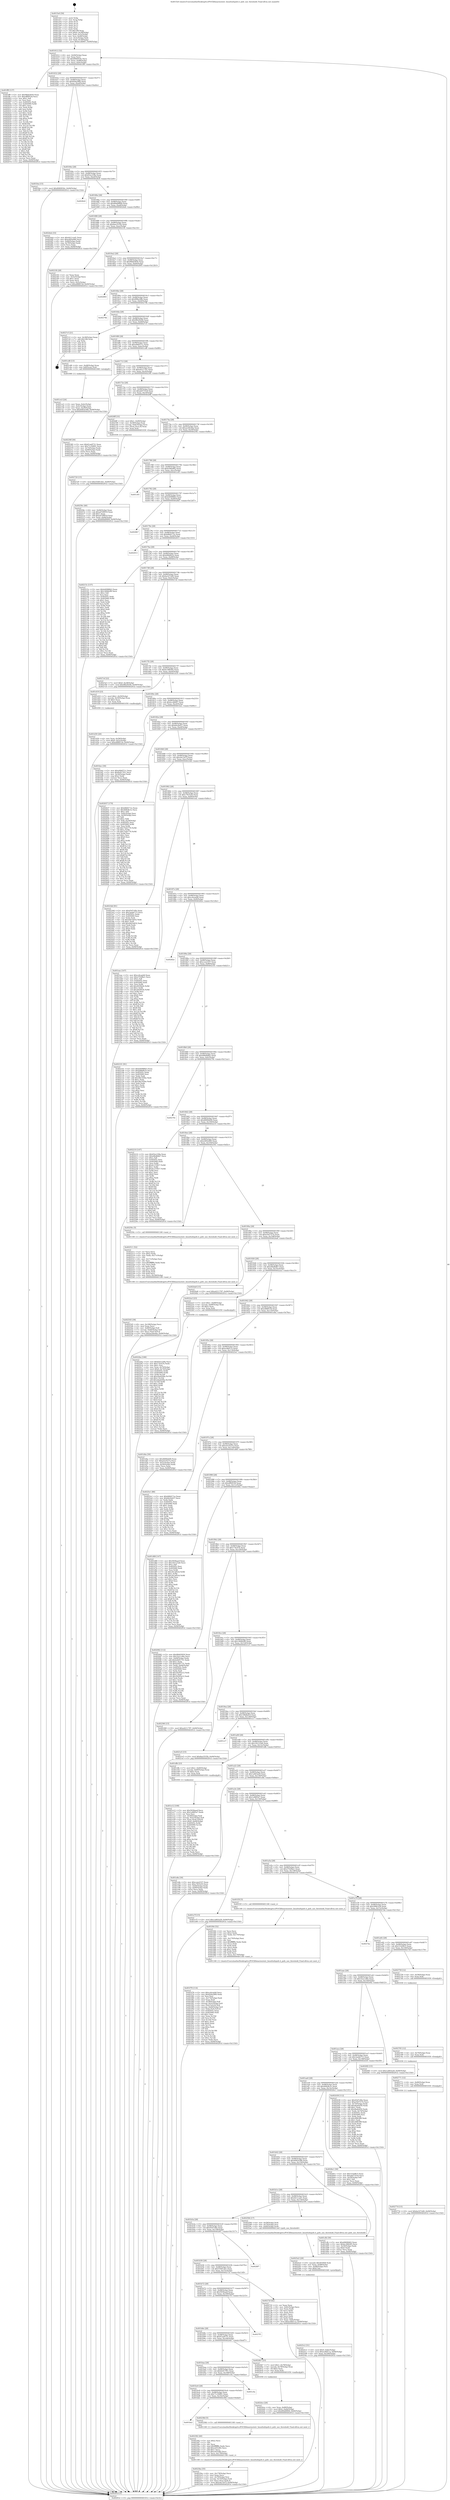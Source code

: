 digraph "0x4015e0" {
  label = "0x4015e0 (/mnt/c/Users/mathe/Desktop/tcc/POCII/binaries/extr_linuxfsnfspnfs.h_pnfs_use_threshold_Final-ollvm.out::main(0))"
  labelloc = "t"
  node[shape=record]

  Entry [label="",width=0.3,height=0.3,shape=circle,fillcolor=black,style=filled]
  "0x401612" [label="{
     0x401612 [32]\l
     | [instrs]\l
     &nbsp;&nbsp;0x401612 \<+6\>: mov -0x94(%rbp),%eax\l
     &nbsp;&nbsp;0x401618 \<+2\>: mov %eax,%ecx\l
     &nbsp;&nbsp;0x40161a \<+6\>: sub $0x8060934c,%ecx\l
     &nbsp;&nbsp;0x401620 \<+6\>: mov %eax,-0x98(%rbp)\l
     &nbsp;&nbsp;0x401626 \<+6\>: mov %ecx,-0x9c(%rbp)\l
     &nbsp;&nbsp;0x40162c \<+6\>: je 0000000000401ff9 \<main+0xa19\>\l
  }"]
  "0x401ff9" [label="{
     0x401ff9 [137]\l
     | [instrs]\l
     &nbsp;&nbsp;0x401ff9 \<+5\>: mov $0x98dd3830,%eax\l
     &nbsp;&nbsp;0x401ffe \<+5\>: mov $0xeff0953d,%ecx\l
     &nbsp;&nbsp;0x402003 \<+2\>: mov $0x1,%dl\l
     &nbsp;&nbsp;0x402005 \<+2\>: xor %esi,%esi\l
     &nbsp;&nbsp;0x402007 \<+7\>: mov 0x40505c,%edi\l
     &nbsp;&nbsp;0x40200e \<+8\>: mov 0x405060,%r8d\l
     &nbsp;&nbsp;0x402016 \<+3\>: sub $0x1,%esi\l
     &nbsp;&nbsp;0x402019 \<+3\>: mov %edi,%r9d\l
     &nbsp;&nbsp;0x40201c \<+3\>: add %esi,%r9d\l
     &nbsp;&nbsp;0x40201f \<+4\>: imul %r9d,%edi\l
     &nbsp;&nbsp;0x402023 \<+3\>: and $0x1,%edi\l
     &nbsp;&nbsp;0x402026 \<+3\>: cmp $0x0,%edi\l
     &nbsp;&nbsp;0x402029 \<+4\>: sete %r10b\l
     &nbsp;&nbsp;0x40202d \<+4\>: cmp $0xa,%r8d\l
     &nbsp;&nbsp;0x402031 \<+4\>: setl %r11b\l
     &nbsp;&nbsp;0x402035 \<+3\>: mov %r10b,%bl\l
     &nbsp;&nbsp;0x402038 \<+3\>: xor $0xff,%bl\l
     &nbsp;&nbsp;0x40203b \<+3\>: mov %r11b,%r14b\l
     &nbsp;&nbsp;0x40203e \<+4\>: xor $0xff,%r14b\l
     &nbsp;&nbsp;0x402042 \<+3\>: xor $0x1,%dl\l
     &nbsp;&nbsp;0x402045 \<+3\>: mov %bl,%r15b\l
     &nbsp;&nbsp;0x402048 \<+4\>: and $0xff,%r15b\l
     &nbsp;&nbsp;0x40204c \<+3\>: and %dl,%r10b\l
     &nbsp;&nbsp;0x40204f \<+3\>: mov %r14b,%r12b\l
     &nbsp;&nbsp;0x402052 \<+4\>: and $0xff,%r12b\l
     &nbsp;&nbsp;0x402056 \<+3\>: and %dl,%r11b\l
     &nbsp;&nbsp;0x402059 \<+3\>: or %r10b,%r15b\l
     &nbsp;&nbsp;0x40205c \<+3\>: or %r11b,%r12b\l
     &nbsp;&nbsp;0x40205f \<+3\>: xor %r12b,%r15b\l
     &nbsp;&nbsp;0x402062 \<+3\>: or %r14b,%bl\l
     &nbsp;&nbsp;0x402065 \<+3\>: xor $0xff,%bl\l
     &nbsp;&nbsp;0x402068 \<+3\>: or $0x1,%dl\l
     &nbsp;&nbsp;0x40206b \<+2\>: and %dl,%bl\l
     &nbsp;&nbsp;0x40206d \<+3\>: or %bl,%r15b\l
     &nbsp;&nbsp;0x402070 \<+4\>: test $0x1,%r15b\l
     &nbsp;&nbsp;0x402074 \<+3\>: cmovne %ecx,%eax\l
     &nbsp;&nbsp;0x402077 \<+6\>: mov %eax,-0x94(%rbp)\l
     &nbsp;&nbsp;0x40207d \<+5\>: jmp 000000000040291d \<main+0x133d\>\l
  }"]
  "0x401632" [label="{
     0x401632 [28]\l
     | [instrs]\l
     &nbsp;&nbsp;0x401632 \<+5\>: jmp 0000000000401637 \<main+0x57\>\l
     &nbsp;&nbsp;0x401637 \<+6\>: mov -0x98(%rbp),%eax\l
     &nbsp;&nbsp;0x40163d \<+5\>: sub $0x826a28f4,%eax\l
     &nbsp;&nbsp;0x401642 \<+6\>: mov %eax,-0xa0(%rbp)\l
     &nbsp;&nbsp;0x401648 \<+6\>: je 0000000000401fea \<main+0xa0a\>\l
  }"]
  Exit [label="",width=0.3,height=0.3,shape=circle,fillcolor=black,style=filled,peripheries=2]
  "0x401fea" [label="{
     0x401fea [15]\l
     | [instrs]\l
     &nbsp;&nbsp;0x401fea \<+10\>: movl $0x8060934c,-0x94(%rbp)\l
     &nbsp;&nbsp;0x401ff4 \<+5\>: jmp 000000000040291d \<main+0x133d\>\l
  }"]
  "0x40164e" [label="{
     0x40164e [28]\l
     | [instrs]\l
     &nbsp;&nbsp;0x40164e \<+5\>: jmp 0000000000401653 \<main+0x73\>\l
     &nbsp;&nbsp;0x401653 \<+6\>: mov -0x98(%rbp),%eax\l
     &nbsp;&nbsp;0x401659 \<+5\>: sub $0x83ec238a,%eax\l
     &nbsp;&nbsp;0x40165e \<+6\>: mov %eax,-0xa4(%rbp)\l
     &nbsp;&nbsp;0x401664 \<+6\>: je 00000000004028c6 \<main+0x12e6\>\l
  }"]
  "0x40277d" [label="{
     0x40277d [15]\l
     | [instrs]\l
     &nbsp;&nbsp;0x40277d \<+10\>: movl $0xba327e60,-0x94(%rbp)\l
     &nbsp;&nbsp;0x402787 \<+5\>: jmp 000000000040291d \<main+0x133d\>\l
  }"]
  "0x4028c6" [label="{
     0x4028c6\l
  }", style=dashed]
  "0x40166a" [label="{
     0x40166a [28]\l
     | [instrs]\l
     &nbsp;&nbsp;0x40166a \<+5\>: jmp 000000000040166f \<main+0x8f\>\l
     &nbsp;&nbsp;0x40166f \<+6\>: mov -0x98(%rbp),%eax\l
     &nbsp;&nbsp;0x401675 \<+5\>: sub $0x894d9909,%eax\l
     &nbsp;&nbsp;0x40167a \<+6\>: mov %eax,-0xa8(%rbp)\l
     &nbsp;&nbsp;0x401680 \<+6\>: je 00000000004024eb \<main+0xf0b\>\l
  }"]
  "0x402771" [label="{
     0x402771 [12]\l
     | [instrs]\l
     &nbsp;&nbsp;0x402771 \<+4\>: mov -0x80(%rbp),%rax\l
     &nbsp;&nbsp;0x402775 \<+3\>: mov %rax,%rdi\l
     &nbsp;&nbsp;0x402778 \<+5\>: call 0000000000401030 \<free@plt\>\l
     | [calls]\l
     &nbsp;&nbsp;0x401030 \{1\} (unknown)\l
  }"]
  "0x4024eb" [label="{
     0x4024eb [33]\l
     | [instrs]\l
     &nbsp;&nbsp;0x4024eb \<+5\>: mov $0x4411ced1,%eax\l
     &nbsp;&nbsp;0x4024f0 \<+5\>: mov $0xe495e060,%ecx\l
     &nbsp;&nbsp;0x4024f5 \<+6\>: mov -0x84(%rbp),%edx\l
     &nbsp;&nbsp;0x4024fb \<+3\>: cmp -0x78(%rbp),%edx\l
     &nbsp;&nbsp;0x4024fe \<+3\>: cmovl %ecx,%eax\l
     &nbsp;&nbsp;0x402501 \<+6\>: mov %eax,-0x94(%rbp)\l
     &nbsp;&nbsp;0x402507 \<+5\>: jmp 000000000040291d \<main+0x133d\>\l
  }"]
  "0x401686" [label="{
     0x401686 [28]\l
     | [instrs]\l
     &nbsp;&nbsp;0x401686 \<+5\>: jmp 000000000040168b \<main+0xab\>\l
     &nbsp;&nbsp;0x40168b \<+6\>: mov -0x98(%rbp),%eax\l
     &nbsp;&nbsp;0x401691 \<+5\>: sub $0x8ae3535b,%eax\l
     &nbsp;&nbsp;0x401696 \<+6\>: mov %eax,-0xac(%rbp)\l
     &nbsp;&nbsp;0x40169c \<+6\>: je 00000000004021f4 \<main+0xc14\>\l
  }"]
  "0x402765" [label="{
     0x402765 [12]\l
     | [instrs]\l
     &nbsp;&nbsp;0x402765 \<+4\>: mov -0x70(%rbp),%rax\l
     &nbsp;&nbsp;0x402769 \<+3\>: mov %rax,%rdi\l
     &nbsp;&nbsp;0x40276c \<+5\>: call 0000000000401030 \<free@plt\>\l
     | [calls]\l
     &nbsp;&nbsp;0x401030 \{1\} (unknown)\l
  }"]
  "0x4021f4" [label="{
     0x4021f4 [28]\l
     | [instrs]\l
     &nbsp;&nbsp;0x4021f4 \<+2\>: xor %eax,%eax\l
     &nbsp;&nbsp;0x4021f6 \<+3\>: mov -0x5c(%rbp),%ecx\l
     &nbsp;&nbsp;0x4021f9 \<+3\>: sub $0x1,%eax\l
     &nbsp;&nbsp;0x4021fc \<+2\>: sub %eax,%ecx\l
     &nbsp;&nbsp;0x4021fe \<+3\>: mov %ecx,-0x5c(%rbp)\l
     &nbsp;&nbsp;0x402201 \<+10\>: movl $0xe888f15d,-0x94(%rbp)\l
     &nbsp;&nbsp;0x40220b \<+5\>: jmp 000000000040291d \<main+0x133d\>\l
  }"]
  "0x4016a2" [label="{
     0x4016a2 [28]\l
     | [instrs]\l
     &nbsp;&nbsp;0x4016a2 \<+5\>: jmp 00000000004016a7 \<main+0xc7\>\l
     &nbsp;&nbsp;0x4016a7 \<+6\>: mov -0x98(%rbp),%eax\l
     &nbsp;&nbsp;0x4016ad \<+5\>: sub $0x98dd3830,%eax\l
     &nbsp;&nbsp;0x4016b2 \<+6\>: mov %eax,-0xb0(%rbp)\l
     &nbsp;&nbsp;0x4016b8 \<+6\>: je 0000000000402893 \<main+0x12b3\>\l
  }"]
  "0x402720" [label="{
     0x402720 [15]\l
     | [instrs]\l
     &nbsp;&nbsp;0x402720 \<+10\>: movl $0x554912b1,-0x94(%rbp)\l
     &nbsp;&nbsp;0x40272a \<+5\>: jmp 000000000040291d \<main+0x133d\>\l
  }"]
  "0x402893" [label="{
     0x402893\l
  }", style=dashed]
  "0x4016be" [label="{
     0x4016be [28]\l
     | [instrs]\l
     &nbsp;&nbsp;0x4016be \<+5\>: jmp 00000000004016c3 \<main+0xe3\>\l
     &nbsp;&nbsp;0x4016c3 \<+6\>: mov -0x98(%rbp),%eax\l
     &nbsp;&nbsp;0x4016c9 \<+5\>: sub $0x9f9bc08b,%eax\l
     &nbsp;&nbsp;0x4016ce \<+6\>: mov %eax,-0xb4(%rbp)\l
     &nbsp;&nbsp;0x4016d4 \<+6\>: je 000000000040279b \<main+0x11bb\>\l
  }"]
  "0x4025c2" [label="{
     0x4025c2 [31]\l
     | [instrs]\l
     &nbsp;&nbsp;0x4025c2 \<+10\>: movl $0x0,-0x8c(%rbp)\l
     &nbsp;&nbsp;0x4025cc \<+10\>: movl $0xec6bf11a,-0x94(%rbp)\l
     &nbsp;&nbsp;0x4025d6 \<+6\>: mov %eax,-0x184(%rbp)\l
     &nbsp;&nbsp;0x4025dc \<+5\>: jmp 000000000040291d \<main+0x133d\>\l
  }"]
  "0x40279b" [label="{
     0x40279b\l
  }", style=dashed]
  "0x4016da" [label="{
     0x4016da [28]\l
     | [instrs]\l
     &nbsp;&nbsp;0x4016da \<+5\>: jmp 00000000004016df \<main+0xff\>\l
     &nbsp;&nbsp;0x4016df \<+6\>: mov -0x98(%rbp),%eax\l
     &nbsp;&nbsp;0x4016e5 \<+5\>: sub $0x9fb29206,%eax\l
     &nbsp;&nbsp;0x4016ea \<+6\>: mov %eax,-0xb8(%rbp)\l
     &nbsp;&nbsp;0x4016f0 \<+6\>: je 00000000004027c5 \<main+0x11e5\>\l
  }"]
  "0x4025a5" [label="{
     0x4025a5 [29]\l
     | [instrs]\l
     &nbsp;&nbsp;0x4025a5 \<+10\>: movabs $0x4030b6,%rdi\l
     &nbsp;&nbsp;0x4025af \<+6\>: mov %eax,-0x88(%rbp)\l
     &nbsp;&nbsp;0x4025b5 \<+6\>: mov -0x88(%rbp),%esi\l
     &nbsp;&nbsp;0x4025bb \<+2\>: mov $0x0,%al\l
     &nbsp;&nbsp;0x4025bd \<+5\>: call 0000000000401040 \<printf@plt\>\l
     | [calls]\l
     &nbsp;&nbsp;0x401040 \{1\} (unknown)\l
  }"]
  "0x4027c5" [label="{
     0x4027c5 [21]\l
     | [instrs]\l
     &nbsp;&nbsp;0x4027c5 \<+3\>: mov -0x38(%rbp),%eax\l
     &nbsp;&nbsp;0x4027c8 \<+7\>: add $0x168,%rsp\l
     &nbsp;&nbsp;0x4027cf \<+1\>: pop %rbx\l
     &nbsp;&nbsp;0x4027d0 \<+2\>: pop %r12\l
     &nbsp;&nbsp;0x4027d2 \<+2\>: pop %r13\l
     &nbsp;&nbsp;0x4027d4 \<+2\>: pop %r14\l
     &nbsp;&nbsp;0x4027d6 \<+2\>: pop %r15\l
     &nbsp;&nbsp;0x4027d8 \<+1\>: pop %rbp\l
     &nbsp;&nbsp;0x4027d9 \<+1\>: ret\l
  }"]
  "0x4016f6" [label="{
     0x4016f6 [28]\l
     | [instrs]\l
     &nbsp;&nbsp;0x4016f6 \<+5\>: jmp 00000000004016fb \<main+0x11b\>\l
     &nbsp;&nbsp;0x4016fb \<+6\>: mov -0x98(%rbp),%eax\l
     &nbsp;&nbsp;0x401701 \<+5\>: sub $0xa0b657c1,%eax\l
     &nbsp;&nbsp;0x401706 \<+6\>: mov %eax,-0xbc(%rbp)\l
     &nbsp;&nbsp;0x40170c \<+6\>: je 0000000000401cd6 \<main+0x6f6\>\l
  }"]
  "0x402545" [label="{
     0x402545 [39]\l
     | [instrs]\l
     &nbsp;&nbsp;0x402545 \<+6\>: mov -0x180(%rbp),%ecx\l
     &nbsp;&nbsp;0x40254b \<+3\>: imul %eax,%ecx\l
     &nbsp;&nbsp;0x40254e \<+4\>: mov -0x80(%rbp),%r8\l
     &nbsp;&nbsp;0x402552 \<+7\>: movslq -0x84(%rbp),%r9\l
     &nbsp;&nbsp;0x402559 \<+4\>: mov %ecx,(%r8,%r9,4)\l
     &nbsp;&nbsp;0x40255d \<+10\>: movl $0xae29e4da,-0x94(%rbp)\l
     &nbsp;&nbsp;0x402567 \<+5\>: jmp 000000000040291d \<main+0x133d\>\l
  }"]
  "0x401cd6" [label="{
     0x401cd6 [13]\l
     | [instrs]\l
     &nbsp;&nbsp;0x401cd6 \<+4\>: mov -0x48(%rbp),%rax\l
     &nbsp;&nbsp;0x401cda \<+4\>: mov 0x8(%rax),%rdi\l
     &nbsp;&nbsp;0x401cde \<+5\>: call 0000000000401060 \<atoi@plt\>\l
     | [calls]\l
     &nbsp;&nbsp;0x401060 \{1\} (unknown)\l
  }"]
  "0x401712" [label="{
     0x401712 [28]\l
     | [instrs]\l
     &nbsp;&nbsp;0x401712 \<+5\>: jmp 0000000000401717 \<main+0x137\>\l
     &nbsp;&nbsp;0x401717 \<+6\>: mov -0x98(%rbp),%eax\l
     &nbsp;&nbsp;0x40171d \<+5\>: sub $0xa4211797,%eax\l
     &nbsp;&nbsp;0x401722 \<+6\>: mov %eax,-0xc0(%rbp)\l
     &nbsp;&nbsp;0x401728 \<+6\>: je 000000000040236f \<main+0xd8f\>\l
  }"]
  "0x402511" [label="{
     0x402511 [52]\l
     | [instrs]\l
     &nbsp;&nbsp;0x402511 \<+2\>: xor %ecx,%ecx\l
     &nbsp;&nbsp;0x402513 \<+5\>: mov $0x2,%edx\l
     &nbsp;&nbsp;0x402518 \<+6\>: mov %edx,-0x17c(%rbp)\l
     &nbsp;&nbsp;0x40251e \<+1\>: cltd\l
     &nbsp;&nbsp;0x40251f \<+6\>: mov -0x17c(%rbp),%esi\l
     &nbsp;&nbsp;0x402525 \<+2\>: idiv %esi\l
     &nbsp;&nbsp;0x402527 \<+6\>: imul $0xfffffffe,%edx,%edx\l
     &nbsp;&nbsp;0x40252d \<+2\>: mov %ecx,%edi\l
     &nbsp;&nbsp;0x40252f \<+2\>: sub %edx,%edi\l
     &nbsp;&nbsp;0x402531 \<+2\>: mov %ecx,%edx\l
     &nbsp;&nbsp;0x402533 \<+3\>: sub $0x1,%edx\l
     &nbsp;&nbsp;0x402536 \<+2\>: add %edx,%edi\l
     &nbsp;&nbsp;0x402538 \<+2\>: sub %edi,%ecx\l
     &nbsp;&nbsp;0x40253a \<+6\>: mov %ecx,-0x180(%rbp)\l
     &nbsp;&nbsp;0x402540 \<+5\>: call 0000000000401160 \<next_i\>\l
     | [calls]\l
     &nbsp;&nbsp;0x401160 \{1\} (/mnt/c/Users/mathe/Desktop/tcc/POCII/binaries/extr_linuxfsnfspnfs.h_pnfs_use_threshold_Final-ollvm.out::next_i)\l
  }"]
  "0x40236f" [label="{
     0x40236f [30]\l
     | [instrs]\l
     &nbsp;&nbsp;0x40236f \<+5\>: mov $0x61ae8731,%eax\l
     &nbsp;&nbsp;0x402374 \<+5\>: mov $0x71c50891,%ecx\l
     &nbsp;&nbsp;0x402379 \<+3\>: mov -0x74(%rbp),%edx\l
     &nbsp;&nbsp;0x40237c \<+3\>: cmp -0x68(%rbp),%edx\l
     &nbsp;&nbsp;0x40237f \<+3\>: cmovl %ecx,%eax\l
     &nbsp;&nbsp;0x402382 \<+6\>: mov %eax,-0x94(%rbp)\l
     &nbsp;&nbsp;0x402388 \<+5\>: jmp 000000000040291d \<main+0x133d\>\l
  }"]
  "0x40172e" [label="{
     0x40172e [28]\l
     | [instrs]\l
     &nbsp;&nbsp;0x40172e \<+5\>: jmp 0000000000401733 \<main+0x153\>\l
     &nbsp;&nbsp;0x401733 \<+6\>: mov -0x98(%rbp),%eax\l
     &nbsp;&nbsp;0x401739 \<+5\>: sub $0xab0735c8,%eax\l
     &nbsp;&nbsp;0x40173e \<+6\>: mov %eax,-0xc4(%rbp)\l
     &nbsp;&nbsp;0x401744 \<+6\>: je 00000000004026ff \<main+0x111f\>\l
  }"]
  "0x4024ce" [label="{
     0x4024ce [29]\l
     | [instrs]\l
     &nbsp;&nbsp;0x4024ce \<+4\>: mov %rax,-0x80(%rbp)\l
     &nbsp;&nbsp;0x4024d2 \<+10\>: movl $0x0,-0x84(%rbp)\l
     &nbsp;&nbsp;0x4024dc \<+10\>: movl $0x894d9909,-0x94(%rbp)\l
     &nbsp;&nbsp;0x4024e6 \<+5\>: jmp 000000000040291d \<main+0x133d\>\l
  }"]
  "0x4026ff" [label="{
     0x4026ff [33]\l
     | [instrs]\l
     &nbsp;&nbsp;0x4026ff \<+10\>: movl $0x1,-0x90(%rbp)\l
     &nbsp;&nbsp;0x402709 \<+4\>: mov -0x58(%rbp),%rax\l
     &nbsp;&nbsp;0x40270d \<+7\>: movslq -0x8c(%rbp),%rcx\l
     &nbsp;&nbsp;0x402714 \<+4\>: mov (%rax,%rcx,8),%rax\l
     &nbsp;&nbsp;0x402718 \<+3\>: mov %rax,%rdi\l
     &nbsp;&nbsp;0x40271b \<+5\>: call 0000000000401030 \<free@plt\>\l
     | [calls]\l
     &nbsp;&nbsp;0x401030 \{1\} (unknown)\l
  }"]
  "0x40174a" [label="{
     0x40174a [28]\l
     | [instrs]\l
     &nbsp;&nbsp;0x40174a \<+5\>: jmp 000000000040174f \<main+0x16f\>\l
     &nbsp;&nbsp;0x40174f \<+6\>: mov -0x98(%rbp),%eax\l
     &nbsp;&nbsp;0x401755 \<+5\>: sub $0xae29e4da,%eax\l
     &nbsp;&nbsp;0x40175a \<+6\>: mov %eax,-0xc8(%rbp)\l
     &nbsp;&nbsp;0x401760 \<+6\>: je 000000000040256c \<main+0xf8c\>\l
  }"]
  "0x4023ba" [label="{
     0x4023ba [35]\l
     | [instrs]\l
     &nbsp;&nbsp;0x4023ba \<+6\>: mov -0x178(%rbp),%ecx\l
     &nbsp;&nbsp;0x4023c0 \<+3\>: imul %eax,%ecx\l
     &nbsp;&nbsp;0x4023c3 \<+4\>: mov -0x70(%rbp),%rsi\l
     &nbsp;&nbsp;0x4023c7 \<+4\>: movslq -0x74(%rbp),%rdi\l
     &nbsp;&nbsp;0x4023cb \<+3\>: mov %ecx,(%rsi,%rdi,4)\l
     &nbsp;&nbsp;0x4023ce \<+10\>: movl $0xc6a7e07f,-0x94(%rbp)\l
     &nbsp;&nbsp;0x4023d8 \<+5\>: jmp 000000000040291d \<main+0x133d\>\l
  }"]
  "0x40256c" [label="{
     0x40256c [40]\l
     | [instrs]\l
     &nbsp;&nbsp;0x40256c \<+6\>: mov -0x84(%rbp),%eax\l
     &nbsp;&nbsp;0x402572 \<+5\>: sub $0xad7d9919,%eax\l
     &nbsp;&nbsp;0x402577 \<+3\>: add $0x1,%eax\l
     &nbsp;&nbsp;0x40257a \<+5\>: add $0xad7d9919,%eax\l
     &nbsp;&nbsp;0x40257f \<+6\>: mov %eax,-0x84(%rbp)\l
     &nbsp;&nbsp;0x402585 \<+10\>: movl $0x894d9909,-0x94(%rbp)\l
     &nbsp;&nbsp;0x40258f \<+5\>: jmp 000000000040291d \<main+0x133d\>\l
  }"]
  "0x401766" [label="{
     0x401766 [28]\l
     | [instrs]\l
     &nbsp;&nbsp;0x401766 \<+5\>: jmp 000000000040176b \<main+0x18b\>\l
     &nbsp;&nbsp;0x40176b \<+6\>: mov -0x98(%rbp),%eax\l
     &nbsp;&nbsp;0x401771 \<+5\>: sub $0xb360af62,%eax\l
     &nbsp;&nbsp;0x401776 \<+6\>: mov %eax,-0xcc(%rbp)\l
     &nbsp;&nbsp;0x40177c \<+6\>: je 0000000000401c65 \<main+0x685\>\l
  }"]
  "0x402392" [label="{
     0x402392 [40]\l
     | [instrs]\l
     &nbsp;&nbsp;0x402392 \<+5\>: mov $0x2,%ecx\l
     &nbsp;&nbsp;0x402397 \<+1\>: cltd\l
     &nbsp;&nbsp;0x402398 \<+2\>: idiv %ecx\l
     &nbsp;&nbsp;0x40239a \<+6\>: imul $0xfffffffe,%edx,%ecx\l
     &nbsp;&nbsp;0x4023a0 \<+6\>: add $0xce03c8f2,%ecx\l
     &nbsp;&nbsp;0x4023a6 \<+3\>: add $0x1,%ecx\l
     &nbsp;&nbsp;0x4023a9 \<+6\>: sub $0xce03c8f2,%ecx\l
     &nbsp;&nbsp;0x4023af \<+6\>: mov %ecx,-0x178(%rbp)\l
     &nbsp;&nbsp;0x4023b5 \<+5\>: call 0000000000401160 \<next_i\>\l
     | [calls]\l
     &nbsp;&nbsp;0x401160 \{1\} (/mnt/c/Users/mathe/Desktop/tcc/POCII/binaries/extr_linuxfsnfspnfs.h_pnfs_use_threshold_Final-ollvm.out::next_i)\l
  }"]
  "0x401c65" [label="{
     0x401c65\l
  }", style=dashed]
  "0x401782" [label="{
     0x401782 [28]\l
     | [instrs]\l
     &nbsp;&nbsp;0x401782 \<+5\>: jmp 0000000000401787 \<main+0x1a7\>\l
     &nbsp;&nbsp;0x401787 \<+6\>: mov -0x98(%rbp),%eax\l
     &nbsp;&nbsp;0x40178d \<+5\>: sub $0xb40986b3,%eax\l
     &nbsp;&nbsp;0x401792 \<+6\>: mov %eax,-0xd0(%rbp)\l
     &nbsp;&nbsp;0x401798 \<+6\>: je 00000000004028b7 \<main+0x12d7\>\l
  }"]
  "0x401be2" [label="{
     0x401be2\l
  }", style=dashed]
  "0x4028b7" [label="{
     0x4028b7\l
  }", style=dashed]
  "0x40179e" [label="{
     0x40179e [28]\l
     | [instrs]\l
     &nbsp;&nbsp;0x40179e \<+5\>: jmp 00000000004017a3 \<main+0x1c3\>\l
     &nbsp;&nbsp;0x4017a3 \<+6\>: mov -0x98(%rbp),%eax\l
     &nbsp;&nbsp;0x4017a9 \<+5\>: sub $0xb8b917ce,%eax\l
     &nbsp;&nbsp;0x4017ae \<+6\>: mov %eax,-0xd4(%rbp)\l
     &nbsp;&nbsp;0x4017b4 \<+6\>: je 0000000000402913 \<main+0x1333\>\l
  }"]
  "0x40238d" [label="{
     0x40238d [5]\l
     | [instrs]\l
     &nbsp;&nbsp;0x40238d \<+5\>: call 0000000000401160 \<next_i\>\l
     | [calls]\l
     &nbsp;&nbsp;0x401160 \{1\} (/mnt/c/Users/mathe/Desktop/tcc/POCII/binaries/extr_linuxfsnfspnfs.h_pnfs_use_threshold_Final-ollvm.out::next_i)\l
  }"]
  "0x402913" [label="{
     0x402913\l
  }", style=dashed]
  "0x4017ba" [label="{
     0x4017ba [28]\l
     | [instrs]\l
     &nbsp;&nbsp;0x4017ba \<+5\>: jmp 00000000004017bf \<main+0x1df\>\l
     &nbsp;&nbsp;0x4017bf \<+6\>: mov -0x98(%rbp),%eax\l
     &nbsp;&nbsp;0x4017c5 \<+5\>: sub $0xb96bfb1b,%eax\l
     &nbsp;&nbsp;0x4017ca \<+6\>: mov %eax,-0xd8(%rbp)\l
     &nbsp;&nbsp;0x4017d0 \<+6\>: je 000000000040215c \<main+0xb7c\>\l
  }"]
  "0x401bc6" [label="{
     0x401bc6 [28]\l
     | [instrs]\l
     &nbsp;&nbsp;0x401bc6 \<+5\>: jmp 0000000000401bcb \<main+0x5eb\>\l
     &nbsp;&nbsp;0x401bcb \<+6\>: mov -0x98(%rbp),%eax\l
     &nbsp;&nbsp;0x401bd1 \<+5\>: sub $0x71c50891,%eax\l
     &nbsp;&nbsp;0x401bd6 \<+6\>: mov %eax,-0x16c(%rbp)\l
     &nbsp;&nbsp;0x401bdc \<+6\>: je 000000000040238d \<main+0xdad\>\l
  }"]
  "0x40215c" [label="{
     0x40215c [137]\l
     | [instrs]\l
     &nbsp;&nbsp;0x40215c \<+5\>: mov $0xb40986b3,%eax\l
     &nbsp;&nbsp;0x402161 \<+5\>: mov $0x1484b2f6,%ecx\l
     &nbsp;&nbsp;0x402166 \<+2\>: mov $0x1,%dl\l
     &nbsp;&nbsp;0x402168 \<+2\>: xor %esi,%esi\l
     &nbsp;&nbsp;0x40216a \<+7\>: mov 0x40505c,%edi\l
     &nbsp;&nbsp;0x402171 \<+8\>: mov 0x405060,%r8d\l
     &nbsp;&nbsp;0x402179 \<+3\>: sub $0x1,%esi\l
     &nbsp;&nbsp;0x40217c \<+3\>: mov %edi,%r9d\l
     &nbsp;&nbsp;0x40217f \<+3\>: add %esi,%r9d\l
     &nbsp;&nbsp;0x402182 \<+4\>: imul %r9d,%edi\l
     &nbsp;&nbsp;0x402186 \<+3\>: and $0x1,%edi\l
     &nbsp;&nbsp;0x402189 \<+3\>: cmp $0x0,%edi\l
     &nbsp;&nbsp;0x40218c \<+4\>: sete %r10b\l
     &nbsp;&nbsp;0x402190 \<+4\>: cmp $0xa,%r8d\l
     &nbsp;&nbsp;0x402194 \<+4\>: setl %r11b\l
     &nbsp;&nbsp;0x402198 \<+3\>: mov %r10b,%bl\l
     &nbsp;&nbsp;0x40219b \<+3\>: xor $0xff,%bl\l
     &nbsp;&nbsp;0x40219e \<+3\>: mov %r11b,%r14b\l
     &nbsp;&nbsp;0x4021a1 \<+4\>: xor $0xff,%r14b\l
     &nbsp;&nbsp;0x4021a5 \<+3\>: xor $0x0,%dl\l
     &nbsp;&nbsp;0x4021a8 \<+3\>: mov %bl,%r15b\l
     &nbsp;&nbsp;0x4021ab \<+4\>: and $0x0,%r15b\l
     &nbsp;&nbsp;0x4021af \<+3\>: and %dl,%r10b\l
     &nbsp;&nbsp;0x4021b2 \<+3\>: mov %r14b,%r12b\l
     &nbsp;&nbsp;0x4021b5 \<+4\>: and $0x0,%r12b\l
     &nbsp;&nbsp;0x4021b9 \<+3\>: and %dl,%r11b\l
     &nbsp;&nbsp;0x4021bc \<+3\>: or %r10b,%r15b\l
     &nbsp;&nbsp;0x4021bf \<+3\>: or %r11b,%r12b\l
     &nbsp;&nbsp;0x4021c2 \<+3\>: xor %r12b,%r15b\l
     &nbsp;&nbsp;0x4021c5 \<+3\>: or %r14b,%bl\l
     &nbsp;&nbsp;0x4021c8 \<+3\>: xor $0xff,%bl\l
     &nbsp;&nbsp;0x4021cb \<+3\>: or $0x0,%dl\l
     &nbsp;&nbsp;0x4021ce \<+2\>: and %dl,%bl\l
     &nbsp;&nbsp;0x4021d0 \<+3\>: or %bl,%r15b\l
     &nbsp;&nbsp;0x4021d3 \<+4\>: test $0x1,%r15b\l
     &nbsp;&nbsp;0x4021d7 \<+3\>: cmovne %ecx,%eax\l
     &nbsp;&nbsp;0x4021da \<+6\>: mov %eax,-0x94(%rbp)\l
     &nbsp;&nbsp;0x4021e0 \<+5\>: jmp 000000000040291d \<main+0x133d\>\l
  }"]
  "0x4017d6" [label="{
     0x4017d6 [28]\l
     | [instrs]\l
     &nbsp;&nbsp;0x4017d6 \<+5\>: jmp 00000000004017db \<main+0x1fb\>\l
     &nbsp;&nbsp;0x4017db \<+6\>: mov -0x98(%rbp),%eax\l
     &nbsp;&nbsp;0x4017e1 \<+5\>: sub $0xba327e60,%eax\l
     &nbsp;&nbsp;0x4017e6 \<+6\>: mov %eax,-0xdc(%rbp)\l
     &nbsp;&nbsp;0x4017ec \<+6\>: je 00000000004027af \<main+0x11cf\>\l
  }"]
  "0x401c0a" [label="{
     0x401c0a\l
  }", style=dashed]
  "0x4027af" [label="{
     0x4027af [22]\l
     | [instrs]\l
     &nbsp;&nbsp;0x4027af \<+7\>: movl $0x0,-0x38(%rbp)\l
     &nbsp;&nbsp;0x4027b6 \<+10\>: movl $0x9fb29206,-0x94(%rbp)\l
     &nbsp;&nbsp;0x4027c0 \<+5\>: jmp 000000000040291d \<main+0x133d\>\l
  }"]
  "0x4017f2" [label="{
     0x4017f2 [28]\l
     | [instrs]\l
     &nbsp;&nbsp;0x4017f2 \<+5\>: jmp 00000000004017f7 \<main+0x217\>\l
     &nbsp;&nbsp;0x4017f7 \<+6\>: mov -0x98(%rbp),%eax\l
     &nbsp;&nbsp;0x4017fd \<+5\>: sub $0xbc388285,%eax\l
     &nbsp;&nbsp;0x401802 \<+6\>: mov %eax,-0xe0(%rbp)\l
     &nbsp;&nbsp;0x401808 \<+6\>: je 0000000000401d19 \<main+0x739\>\l
  }"]
  "0x401baa" [label="{
     0x401baa [28]\l
     | [instrs]\l
     &nbsp;&nbsp;0x401baa \<+5\>: jmp 0000000000401baf \<main+0x5cf\>\l
     &nbsp;&nbsp;0x401baf \<+6\>: mov -0x98(%rbp),%eax\l
     &nbsp;&nbsp;0x401bb5 \<+5\>: sub $0x6e917f51,%eax\l
     &nbsp;&nbsp;0x401bba \<+6\>: mov %eax,-0x168(%rbp)\l
     &nbsp;&nbsp;0x401bc0 \<+6\>: je 0000000000401c0a \<main+0x62a\>\l
  }"]
  "0x401d19" [label="{
     0x401d19 [23]\l
     | [instrs]\l
     &nbsp;&nbsp;0x401d19 \<+7\>: movl $0x1,-0x50(%rbp)\l
     &nbsp;&nbsp;0x401d20 \<+4\>: movslq -0x50(%rbp),%rax\l
     &nbsp;&nbsp;0x401d24 \<+4\>: shl $0x3,%rax\l
     &nbsp;&nbsp;0x401d28 \<+3\>: mov %rax,%rdi\l
     &nbsp;&nbsp;0x401d2b \<+5\>: call 0000000000401050 \<malloc@plt\>\l
     | [calls]\l
     &nbsp;&nbsp;0x401050 \{1\} (unknown)\l
  }"]
  "0x40180e" [label="{
     0x40180e [28]\l
     | [instrs]\l
     &nbsp;&nbsp;0x40180e \<+5\>: jmp 0000000000401813 \<main+0x233\>\l
     &nbsp;&nbsp;0x401813 \<+6\>: mov -0x98(%rbp),%eax\l
     &nbsp;&nbsp;0x401819 \<+5\>: sub $0xbccdb667,%eax\l
     &nbsp;&nbsp;0x40181e \<+6\>: mov %eax,-0xe4(%rbp)\l
     &nbsp;&nbsp;0x401824 \<+6\>: je 0000000000401bec \<main+0x60c\>\l
  }"]
  "0x4024b7" [label="{
     0x4024b7 [23]\l
     | [instrs]\l
     &nbsp;&nbsp;0x4024b7 \<+7\>: movl $0x1,-0x78(%rbp)\l
     &nbsp;&nbsp;0x4024be \<+4\>: movslq -0x78(%rbp),%rax\l
     &nbsp;&nbsp;0x4024c2 \<+4\>: shl $0x2,%rax\l
     &nbsp;&nbsp;0x4024c6 \<+3\>: mov %rax,%rdi\l
     &nbsp;&nbsp;0x4024c9 \<+5\>: call 0000000000401050 \<malloc@plt\>\l
     | [calls]\l
     &nbsp;&nbsp;0x401050 \{1\} (unknown)\l
  }"]
  "0x401bec" [label="{
     0x401bec [30]\l
     | [instrs]\l
     &nbsp;&nbsp;0x401bec \<+5\>: mov $0xa0b657c1,%eax\l
     &nbsp;&nbsp;0x401bf1 \<+5\>: mov $0x6e917f51,%ecx\l
     &nbsp;&nbsp;0x401bf6 \<+3\>: mov -0x34(%rbp),%edx\l
     &nbsp;&nbsp;0x401bf9 \<+3\>: cmp $0x2,%edx\l
     &nbsp;&nbsp;0x401bfc \<+3\>: cmovne %ecx,%eax\l
     &nbsp;&nbsp;0x401bff \<+6\>: mov %eax,-0x94(%rbp)\l
     &nbsp;&nbsp;0x401c05 \<+5\>: jmp 000000000040291d \<main+0x133d\>\l
  }"]
  "0x40182a" [label="{
     0x40182a [28]\l
     | [instrs]\l
     &nbsp;&nbsp;0x40182a \<+5\>: jmp 000000000040182f \<main+0x24f\>\l
     &nbsp;&nbsp;0x40182f \<+6\>: mov -0x98(%rbp),%eax\l
     &nbsp;&nbsp;0x401835 \<+5\>: sub $0xbfe2b457,%eax\l
     &nbsp;&nbsp;0x40183a \<+6\>: mov %eax,-0xe8(%rbp)\l
     &nbsp;&nbsp;0x401840 \<+6\>: je 0000000000402637 \<main+0x1057\>\l
  }"]
  "0x40291d" [label="{
     0x40291d [5]\l
     | [instrs]\l
     &nbsp;&nbsp;0x40291d \<+5\>: jmp 0000000000401612 \<main+0x32\>\l
  }"]
  "0x4015e0" [label="{
     0x4015e0 [50]\l
     | [instrs]\l
     &nbsp;&nbsp;0x4015e0 \<+1\>: push %rbp\l
     &nbsp;&nbsp;0x4015e1 \<+3\>: mov %rsp,%rbp\l
     &nbsp;&nbsp;0x4015e4 \<+2\>: push %r15\l
     &nbsp;&nbsp;0x4015e6 \<+2\>: push %r14\l
     &nbsp;&nbsp;0x4015e8 \<+2\>: push %r13\l
     &nbsp;&nbsp;0x4015ea \<+2\>: push %r12\l
     &nbsp;&nbsp;0x4015ec \<+1\>: push %rbx\l
     &nbsp;&nbsp;0x4015ed \<+7\>: sub $0x168,%rsp\l
     &nbsp;&nbsp;0x4015f4 \<+7\>: movl $0x0,-0x38(%rbp)\l
     &nbsp;&nbsp;0x4015fb \<+3\>: mov %edi,-0x3c(%rbp)\l
     &nbsp;&nbsp;0x4015fe \<+4\>: mov %rsi,-0x48(%rbp)\l
     &nbsp;&nbsp;0x401602 \<+3\>: mov -0x3c(%rbp),%edi\l
     &nbsp;&nbsp;0x401605 \<+3\>: mov %edi,-0x34(%rbp)\l
     &nbsp;&nbsp;0x401608 \<+10\>: movl $0xbccdb667,-0x94(%rbp)\l
  }"]
  "0x401ce3" [label="{
     0x401ce3 [24]\l
     | [instrs]\l
     &nbsp;&nbsp;0x401ce3 \<+3\>: mov %eax,-0x4c(%rbp)\l
     &nbsp;&nbsp;0x401ce6 \<+3\>: mov -0x4c(%rbp),%eax\l
     &nbsp;&nbsp;0x401ce9 \<+3\>: mov %eax,-0x30(%rbp)\l
     &nbsp;&nbsp;0x401cec \<+10\>: movl $0x4083e566,-0x94(%rbp)\l
     &nbsp;&nbsp;0x401cf6 \<+5\>: jmp 000000000040291d \<main+0x133d\>\l
  }"]
  "0x401b8e" [label="{
     0x401b8e [28]\l
     | [instrs]\l
     &nbsp;&nbsp;0x401b8e \<+5\>: jmp 0000000000401b93 \<main+0x5b3\>\l
     &nbsp;&nbsp;0x401b93 \<+6\>: mov -0x98(%rbp),%eax\l
     &nbsp;&nbsp;0x401b99 \<+5\>: sub $0x61ae8731,%eax\l
     &nbsp;&nbsp;0x401b9e \<+6\>: mov %eax,-0x164(%rbp)\l
     &nbsp;&nbsp;0x401ba4 \<+6\>: je 00000000004024b7 \<main+0xed7\>\l
  }"]
  "0x402637" [label="{
     0x402637 [170]\l
     | [instrs]\l
     &nbsp;&nbsp;0x402637 \<+5\>: mov $0xb8b917ce,%eax\l
     &nbsp;&nbsp;0x40263c \<+5\>: mov $0x40828c3c,%ecx\l
     &nbsp;&nbsp;0x402641 \<+2\>: mov $0x1,%dl\l
     &nbsp;&nbsp;0x402643 \<+6\>: mov -0x8c(%rbp),%esi\l
     &nbsp;&nbsp;0x402649 \<+3\>: cmp -0x50(%rbp),%esi\l
     &nbsp;&nbsp;0x40264c \<+4\>: setl %dil\l
     &nbsp;&nbsp;0x402650 \<+4\>: and $0x1,%dil\l
     &nbsp;&nbsp;0x402654 \<+4\>: mov %dil,-0x29(%rbp)\l
     &nbsp;&nbsp;0x402658 \<+7\>: mov 0x40505c,%esi\l
     &nbsp;&nbsp;0x40265f \<+8\>: mov 0x405060,%r8d\l
     &nbsp;&nbsp;0x402667 \<+3\>: mov %esi,%r9d\l
     &nbsp;&nbsp;0x40266a \<+7\>: add $0x75afc770,%r9d\l
     &nbsp;&nbsp;0x402671 \<+4\>: sub $0x1,%r9d\l
     &nbsp;&nbsp;0x402675 \<+7\>: sub $0x75afc770,%r9d\l
     &nbsp;&nbsp;0x40267c \<+4\>: imul %r9d,%esi\l
     &nbsp;&nbsp;0x402680 \<+3\>: and $0x1,%esi\l
     &nbsp;&nbsp;0x402683 \<+3\>: cmp $0x0,%esi\l
     &nbsp;&nbsp;0x402686 \<+4\>: sete %dil\l
     &nbsp;&nbsp;0x40268a \<+4\>: cmp $0xa,%r8d\l
     &nbsp;&nbsp;0x40268e \<+4\>: setl %r10b\l
     &nbsp;&nbsp;0x402692 \<+3\>: mov %dil,%r11b\l
     &nbsp;&nbsp;0x402695 \<+4\>: xor $0xff,%r11b\l
     &nbsp;&nbsp;0x402699 \<+3\>: mov %r10b,%bl\l
     &nbsp;&nbsp;0x40269c \<+3\>: xor $0xff,%bl\l
     &nbsp;&nbsp;0x40269f \<+3\>: xor $0x1,%dl\l
     &nbsp;&nbsp;0x4026a2 \<+3\>: mov %r11b,%r14b\l
     &nbsp;&nbsp;0x4026a5 \<+4\>: and $0xff,%r14b\l
     &nbsp;&nbsp;0x4026a9 \<+3\>: and %dl,%dil\l
     &nbsp;&nbsp;0x4026ac \<+3\>: mov %bl,%r15b\l
     &nbsp;&nbsp;0x4026af \<+4\>: and $0xff,%r15b\l
     &nbsp;&nbsp;0x4026b3 \<+3\>: and %dl,%r10b\l
     &nbsp;&nbsp;0x4026b6 \<+3\>: or %dil,%r14b\l
     &nbsp;&nbsp;0x4026b9 \<+3\>: or %r10b,%r15b\l
     &nbsp;&nbsp;0x4026bc \<+3\>: xor %r15b,%r14b\l
     &nbsp;&nbsp;0x4026bf \<+3\>: or %bl,%r11b\l
     &nbsp;&nbsp;0x4026c2 \<+4\>: xor $0xff,%r11b\l
     &nbsp;&nbsp;0x4026c6 \<+3\>: or $0x1,%dl\l
     &nbsp;&nbsp;0x4026c9 \<+3\>: and %dl,%r11b\l
     &nbsp;&nbsp;0x4026cc \<+3\>: or %r11b,%r14b\l
     &nbsp;&nbsp;0x4026cf \<+4\>: test $0x1,%r14b\l
     &nbsp;&nbsp;0x4026d3 \<+3\>: cmovne %ecx,%eax\l
     &nbsp;&nbsp;0x4026d6 \<+6\>: mov %eax,-0x94(%rbp)\l
     &nbsp;&nbsp;0x4026dc \<+5\>: jmp 000000000040291d \<main+0x133d\>\l
  }"]
  "0x401846" [label="{
     0x401846 [28]\l
     | [instrs]\l
     &nbsp;&nbsp;0x401846 \<+5\>: jmp 000000000040184b \<main+0x26b\>\l
     &nbsp;&nbsp;0x40184b \<+6\>: mov -0x98(%rbp),%eax\l
     &nbsp;&nbsp;0x401851 \<+5\>: sub $0xc6a7e07f,%eax\l
     &nbsp;&nbsp;0x401856 \<+6\>: mov %eax,-0xec(%rbp)\l
     &nbsp;&nbsp;0x40185c \<+6\>: je 00000000004023dd \<main+0xdfd\>\l
  }"]
  "0x4027f5" [label="{
     0x4027f5\l
  }", style=dashed]
  "0x4023dd" [label="{
     0x4023dd [91]\l
     | [instrs]\l
     &nbsp;&nbsp;0x4023dd \<+5\>: mov $0x45d7cf0e,%eax\l
     &nbsp;&nbsp;0x4023e2 \<+5\>: mov $0x3aebb715,%ecx\l
     &nbsp;&nbsp;0x4023e7 \<+7\>: mov 0x40505c,%edx\l
     &nbsp;&nbsp;0x4023ee \<+7\>: mov 0x405060,%esi\l
     &nbsp;&nbsp;0x4023f5 \<+2\>: mov %edx,%edi\l
     &nbsp;&nbsp;0x4023f7 \<+6\>: sub $0x44b3a832,%edi\l
     &nbsp;&nbsp;0x4023fd \<+3\>: sub $0x1,%edi\l
     &nbsp;&nbsp;0x402400 \<+6\>: add $0x44b3a832,%edi\l
     &nbsp;&nbsp;0x402406 \<+3\>: imul %edi,%edx\l
     &nbsp;&nbsp;0x402409 \<+3\>: and $0x1,%edx\l
     &nbsp;&nbsp;0x40240c \<+3\>: cmp $0x0,%edx\l
     &nbsp;&nbsp;0x40240f \<+4\>: sete %r8b\l
     &nbsp;&nbsp;0x402413 \<+3\>: cmp $0xa,%esi\l
     &nbsp;&nbsp;0x402416 \<+4\>: setl %r9b\l
     &nbsp;&nbsp;0x40241a \<+3\>: mov %r8b,%r10b\l
     &nbsp;&nbsp;0x40241d \<+3\>: and %r9b,%r10b\l
     &nbsp;&nbsp;0x402420 \<+3\>: xor %r9b,%r8b\l
     &nbsp;&nbsp;0x402423 \<+3\>: or %r8b,%r10b\l
     &nbsp;&nbsp;0x402426 \<+4\>: test $0x1,%r10b\l
     &nbsp;&nbsp;0x40242a \<+3\>: cmovne %ecx,%eax\l
     &nbsp;&nbsp;0x40242d \<+6\>: mov %eax,-0x94(%rbp)\l
     &nbsp;&nbsp;0x402433 \<+5\>: jmp 000000000040291d \<main+0x133d\>\l
  }"]
  "0x401862" [label="{
     0x401862 [28]\l
     | [instrs]\l
     &nbsp;&nbsp;0x401862 \<+5\>: jmp 0000000000401867 \<main+0x287\>\l
     &nbsp;&nbsp;0x401867 \<+6\>: mov -0x98(%rbp),%eax\l
     &nbsp;&nbsp;0x40186d \<+5\>: sub $0xc7833cf5,%eax\l
     &nbsp;&nbsp;0x401872 \<+6\>: mov %eax,-0xf0(%rbp)\l
     &nbsp;&nbsp;0x401878 \<+6\>: je 0000000000401eac \<main+0x8cc\>\l
  }"]
  "0x401b72" [label="{
     0x401b72 [28]\l
     | [instrs]\l
     &nbsp;&nbsp;0x401b72 \<+5\>: jmp 0000000000401b77 \<main+0x597\>\l
     &nbsp;&nbsp;0x401b77 \<+6\>: mov -0x98(%rbp),%eax\l
     &nbsp;&nbsp;0x401b7d \<+5\>: sub $0x5939aaef,%eax\l
     &nbsp;&nbsp;0x401b82 \<+6\>: mov %eax,-0x160(%rbp)\l
     &nbsp;&nbsp;0x401b88 \<+6\>: je 00000000004027f5 \<main+0x1215\>\l
  }"]
  "0x401eac" [label="{
     0x401eac [147]\l
     | [instrs]\l
     &nbsp;&nbsp;0x401eac \<+5\>: mov $0xcc6caeb8,%eax\l
     &nbsp;&nbsp;0x401eb1 \<+5\>: mov $0x2702fbe1,%ecx\l
     &nbsp;&nbsp;0x401eb6 \<+2\>: mov $0x1,%dl\l
     &nbsp;&nbsp;0x401eb8 \<+7\>: mov 0x40505c,%esi\l
     &nbsp;&nbsp;0x401ebf \<+7\>: mov 0x405060,%edi\l
     &nbsp;&nbsp;0x401ec6 \<+3\>: mov %esi,%r8d\l
     &nbsp;&nbsp;0x401ec9 \<+7\>: add $0x2630b2b,%r8d\l
     &nbsp;&nbsp;0x401ed0 \<+4\>: sub $0x1,%r8d\l
     &nbsp;&nbsp;0x401ed4 \<+7\>: sub $0x2630b2b,%r8d\l
     &nbsp;&nbsp;0x401edb \<+4\>: imul %r8d,%esi\l
     &nbsp;&nbsp;0x401edf \<+3\>: and $0x1,%esi\l
     &nbsp;&nbsp;0x401ee2 \<+3\>: cmp $0x0,%esi\l
     &nbsp;&nbsp;0x401ee5 \<+4\>: sete %r9b\l
     &nbsp;&nbsp;0x401ee9 \<+3\>: cmp $0xa,%edi\l
     &nbsp;&nbsp;0x401eec \<+4\>: setl %r10b\l
     &nbsp;&nbsp;0x401ef0 \<+3\>: mov %r9b,%r11b\l
     &nbsp;&nbsp;0x401ef3 \<+4\>: xor $0xff,%r11b\l
     &nbsp;&nbsp;0x401ef7 \<+3\>: mov %r10b,%bl\l
     &nbsp;&nbsp;0x401efa \<+3\>: xor $0xff,%bl\l
     &nbsp;&nbsp;0x401efd \<+3\>: xor $0x1,%dl\l
     &nbsp;&nbsp;0x401f00 \<+3\>: mov %r11b,%r14b\l
     &nbsp;&nbsp;0x401f03 \<+4\>: and $0xff,%r14b\l
     &nbsp;&nbsp;0x401f07 \<+3\>: and %dl,%r9b\l
     &nbsp;&nbsp;0x401f0a \<+3\>: mov %bl,%r15b\l
     &nbsp;&nbsp;0x401f0d \<+4\>: and $0xff,%r15b\l
     &nbsp;&nbsp;0x401f11 \<+3\>: and %dl,%r10b\l
     &nbsp;&nbsp;0x401f14 \<+3\>: or %r9b,%r14b\l
     &nbsp;&nbsp;0x401f17 \<+3\>: or %r10b,%r15b\l
     &nbsp;&nbsp;0x401f1a \<+3\>: xor %r15b,%r14b\l
     &nbsp;&nbsp;0x401f1d \<+3\>: or %bl,%r11b\l
     &nbsp;&nbsp;0x401f20 \<+4\>: xor $0xff,%r11b\l
     &nbsp;&nbsp;0x401f24 \<+3\>: or $0x1,%dl\l
     &nbsp;&nbsp;0x401f27 \<+3\>: and %dl,%r11b\l
     &nbsp;&nbsp;0x401f2a \<+3\>: or %r11b,%r14b\l
     &nbsp;&nbsp;0x401f2d \<+4\>: test $0x1,%r14b\l
     &nbsp;&nbsp;0x401f31 \<+3\>: cmovne %ecx,%eax\l
     &nbsp;&nbsp;0x401f34 \<+6\>: mov %eax,-0x94(%rbp)\l
     &nbsp;&nbsp;0x401f3a \<+5\>: jmp 000000000040291d \<main+0x133d\>\l
  }"]
  "0x40187e" [label="{
     0x40187e [28]\l
     | [instrs]\l
     &nbsp;&nbsp;0x40187e \<+5\>: jmp 0000000000401883 \<main+0x2a3\>\l
     &nbsp;&nbsp;0x401883 \<+6\>: mov -0x98(%rbp),%eax\l
     &nbsp;&nbsp;0x401889 \<+5\>: sub $0xcc6caeb8,%eax\l
     &nbsp;&nbsp;0x40188e \<+6\>: mov %eax,-0xf4(%rbp)\l
     &nbsp;&nbsp;0x401894 \<+6\>: je 000000000040282e \<main+0x124e\>\l
  }"]
  "0x40272f" [label="{
     0x40272f [42]\l
     | [instrs]\l
     &nbsp;&nbsp;0x40272f \<+2\>: xor %eax,%eax\l
     &nbsp;&nbsp;0x402731 \<+6\>: mov -0x8c(%rbp),%ecx\l
     &nbsp;&nbsp;0x402737 \<+2\>: mov %eax,%edx\l
     &nbsp;&nbsp;0x402739 \<+2\>: sub %ecx,%edx\l
     &nbsp;&nbsp;0x40273b \<+2\>: mov %eax,%ecx\l
     &nbsp;&nbsp;0x40273d \<+3\>: sub $0x1,%ecx\l
     &nbsp;&nbsp;0x402740 \<+2\>: add %ecx,%edx\l
     &nbsp;&nbsp;0x402742 \<+2\>: sub %edx,%eax\l
     &nbsp;&nbsp;0x402744 \<+6\>: mov %eax,-0x8c(%rbp)\l
     &nbsp;&nbsp;0x40274a \<+10\>: movl $0xec6bf11a,-0x94(%rbp)\l
     &nbsp;&nbsp;0x402754 \<+5\>: jmp 000000000040291d \<main+0x133d\>\l
  }"]
  "0x40282e" [label="{
     0x40282e\l
  }", style=dashed]
  "0x40189a" [label="{
     0x40189a [28]\l
     | [instrs]\l
     &nbsp;&nbsp;0x40189a \<+5\>: jmp 000000000040189f \<main+0x2bf\>\l
     &nbsp;&nbsp;0x40189f \<+6\>: mov -0x98(%rbp),%eax\l
     &nbsp;&nbsp;0x4018a5 \<+5\>: sub $0xccee2337,%eax\l
     &nbsp;&nbsp;0x4018aa \<+6\>: mov %eax,-0xf8(%rbp)\l
     &nbsp;&nbsp;0x4018b0 \<+6\>: je 0000000000402101 \<main+0xb21\>\l
  }"]
  "0x401b56" [label="{
     0x401b56 [28]\l
     | [instrs]\l
     &nbsp;&nbsp;0x401b56 \<+5\>: jmp 0000000000401b5b \<main+0x57b\>\l
     &nbsp;&nbsp;0x401b5b \<+6\>: mov -0x98(%rbp),%eax\l
     &nbsp;&nbsp;0x401b61 \<+5\>: sub $0x554912b1,%eax\l
     &nbsp;&nbsp;0x401b66 \<+6\>: mov %eax,-0x15c(%rbp)\l
     &nbsp;&nbsp;0x401b6c \<+6\>: je 000000000040272f \<main+0x114f\>\l
  }"]
  "0x402101" [label="{
     0x402101 [91]\l
     | [instrs]\l
     &nbsp;&nbsp;0x402101 \<+5\>: mov $0xb40986b3,%eax\l
     &nbsp;&nbsp;0x402106 \<+5\>: mov $0xb96bfb1b,%ecx\l
     &nbsp;&nbsp;0x40210b \<+7\>: mov 0x40505c,%edx\l
     &nbsp;&nbsp;0x402112 \<+7\>: mov 0x405060,%esi\l
     &nbsp;&nbsp;0x402119 \<+2\>: mov %edx,%edi\l
     &nbsp;&nbsp;0x40211b \<+6\>: add $0x58e165be,%edi\l
     &nbsp;&nbsp;0x402121 \<+3\>: sub $0x1,%edi\l
     &nbsp;&nbsp;0x402124 \<+6\>: sub $0x58e165be,%edi\l
     &nbsp;&nbsp;0x40212a \<+3\>: imul %edi,%edx\l
     &nbsp;&nbsp;0x40212d \<+3\>: and $0x1,%edx\l
     &nbsp;&nbsp;0x402130 \<+3\>: cmp $0x0,%edx\l
     &nbsp;&nbsp;0x402133 \<+4\>: sete %r8b\l
     &nbsp;&nbsp;0x402137 \<+3\>: cmp $0xa,%esi\l
     &nbsp;&nbsp;0x40213a \<+4\>: setl %r9b\l
     &nbsp;&nbsp;0x40213e \<+3\>: mov %r8b,%r10b\l
     &nbsp;&nbsp;0x402141 \<+3\>: and %r9b,%r10b\l
     &nbsp;&nbsp;0x402144 \<+3\>: xor %r9b,%r8b\l
     &nbsp;&nbsp;0x402147 \<+3\>: or %r8b,%r10b\l
     &nbsp;&nbsp;0x40214a \<+4\>: test $0x1,%r10b\l
     &nbsp;&nbsp;0x40214e \<+3\>: cmovne %ecx,%eax\l
     &nbsp;&nbsp;0x402151 \<+6\>: mov %eax,-0x94(%rbp)\l
     &nbsp;&nbsp;0x402157 \<+5\>: jmp 000000000040291d \<main+0x133d\>\l
  }"]
  "0x4018b6" [label="{
     0x4018b6 [28]\l
     | [instrs]\l
     &nbsp;&nbsp;0x4018b6 \<+5\>: jmp 00000000004018bb \<main+0x2db\>\l
     &nbsp;&nbsp;0x4018bb \<+6\>: mov -0x98(%rbp),%eax\l
     &nbsp;&nbsp;0x4018c1 \<+5\>: sub $0xd0608462,%eax\l
     &nbsp;&nbsp;0x4018c6 \<+6\>: mov %eax,-0xfc(%rbp)\l
     &nbsp;&nbsp;0x4018cc \<+6\>: je 000000000040278c \<main+0x11ac\>\l
  }"]
  "0x4028f7" [label="{
     0x4028f7\l
  }", style=dashed]
  "0x40278c" [label="{
     0x40278c\l
  }", style=dashed]
  "0x4018d2" [label="{
     0x4018d2 [28]\l
     | [instrs]\l
     &nbsp;&nbsp;0x4018d2 \<+5\>: jmp 00000000004018d7 \<main+0x2f7\>\l
     &nbsp;&nbsp;0x4018d7 \<+6\>: mov -0x98(%rbp),%eax\l
     &nbsp;&nbsp;0x4018dd \<+5\>: sub $0xd690b408,%eax\l
     &nbsp;&nbsp;0x4018e2 \<+6\>: mov %eax,-0x100(%rbp)\l
     &nbsp;&nbsp;0x4018e8 \<+6\>: je 0000000000402210 \<main+0xc30\>\l
  }"]
  "0x401b3a" [label="{
     0x401b3a [28]\l
     | [instrs]\l
     &nbsp;&nbsp;0x401b3a \<+5\>: jmp 0000000000401b3f \<main+0x55f\>\l
     &nbsp;&nbsp;0x401b3f \<+6\>: mov -0x98(%rbp),%eax\l
     &nbsp;&nbsp;0x401b45 \<+5\>: sub $0x45d7cf0e,%eax\l
     &nbsp;&nbsp;0x401b4a \<+6\>: mov %eax,-0x158(%rbp)\l
     &nbsp;&nbsp;0x401b50 \<+6\>: je 00000000004028f7 \<main+0x1317\>\l
  }"]
  "0x402210" [label="{
     0x402210 [147]\l
     | [instrs]\l
     &nbsp;&nbsp;0x402210 \<+5\>: mov $0x83ec238a,%eax\l
     &nbsp;&nbsp;0x402215 \<+5\>: mov $0xe6bd6db7,%ecx\l
     &nbsp;&nbsp;0x40221a \<+2\>: mov $0x1,%dl\l
     &nbsp;&nbsp;0x40221c \<+7\>: mov 0x40505c,%esi\l
     &nbsp;&nbsp;0x402223 \<+7\>: mov 0x405060,%edi\l
     &nbsp;&nbsp;0x40222a \<+3\>: mov %esi,%r8d\l
     &nbsp;&nbsp;0x40222d \<+7\>: sub $0x4c155817,%r8d\l
     &nbsp;&nbsp;0x402234 \<+4\>: sub $0x1,%r8d\l
     &nbsp;&nbsp;0x402238 \<+7\>: add $0x4c155817,%r8d\l
     &nbsp;&nbsp;0x40223f \<+4\>: imul %r8d,%esi\l
     &nbsp;&nbsp;0x402243 \<+3\>: and $0x1,%esi\l
     &nbsp;&nbsp;0x402246 \<+3\>: cmp $0x0,%esi\l
     &nbsp;&nbsp;0x402249 \<+4\>: sete %r9b\l
     &nbsp;&nbsp;0x40224d \<+3\>: cmp $0xa,%edi\l
     &nbsp;&nbsp;0x402250 \<+4\>: setl %r10b\l
     &nbsp;&nbsp;0x402254 \<+3\>: mov %r9b,%r11b\l
     &nbsp;&nbsp;0x402257 \<+4\>: xor $0xff,%r11b\l
     &nbsp;&nbsp;0x40225b \<+3\>: mov %r10b,%bl\l
     &nbsp;&nbsp;0x40225e \<+3\>: xor $0xff,%bl\l
     &nbsp;&nbsp;0x402261 \<+3\>: xor $0x0,%dl\l
     &nbsp;&nbsp;0x402264 \<+3\>: mov %r11b,%r14b\l
     &nbsp;&nbsp;0x402267 \<+4\>: and $0x0,%r14b\l
     &nbsp;&nbsp;0x40226b \<+3\>: and %dl,%r9b\l
     &nbsp;&nbsp;0x40226e \<+3\>: mov %bl,%r15b\l
     &nbsp;&nbsp;0x402271 \<+4\>: and $0x0,%r15b\l
     &nbsp;&nbsp;0x402275 \<+3\>: and %dl,%r10b\l
     &nbsp;&nbsp;0x402278 \<+3\>: or %r9b,%r14b\l
     &nbsp;&nbsp;0x40227b \<+3\>: or %r10b,%r15b\l
     &nbsp;&nbsp;0x40227e \<+3\>: xor %r15b,%r14b\l
     &nbsp;&nbsp;0x402281 \<+3\>: or %bl,%r11b\l
     &nbsp;&nbsp;0x402284 \<+4\>: xor $0xff,%r11b\l
     &nbsp;&nbsp;0x402288 \<+3\>: or $0x0,%dl\l
     &nbsp;&nbsp;0x40228b \<+3\>: and %dl,%r11b\l
     &nbsp;&nbsp;0x40228e \<+3\>: or %r11b,%r14b\l
     &nbsp;&nbsp;0x402291 \<+4\>: test $0x1,%r14b\l
     &nbsp;&nbsp;0x402295 \<+3\>: cmovne %ecx,%eax\l
     &nbsp;&nbsp;0x402298 \<+6\>: mov %eax,-0x94(%rbp)\l
     &nbsp;&nbsp;0x40229e \<+5\>: jmp 000000000040291d \<main+0x133d\>\l
  }"]
  "0x4018ee" [label="{
     0x4018ee [28]\l
     | [instrs]\l
     &nbsp;&nbsp;0x4018ee \<+5\>: jmp 00000000004018f3 \<main+0x313\>\l
     &nbsp;&nbsp;0x4018f3 \<+6\>: mov -0x98(%rbp),%eax\l
     &nbsp;&nbsp;0x4018f9 \<+5\>: sub $0xe495e060,%eax\l
     &nbsp;&nbsp;0x4018fe \<+6\>: mov %eax,-0x104(%rbp)\l
     &nbsp;&nbsp;0x401904 \<+6\>: je 000000000040250c \<main+0xf2c\>\l
  }"]
  "0x402594" [label="{
     0x402594 [17]\l
     | [instrs]\l
     &nbsp;&nbsp;0x402594 \<+4\>: mov -0x58(%rbp),%rdi\l
     &nbsp;&nbsp;0x402598 \<+4\>: mov -0x70(%rbp),%rsi\l
     &nbsp;&nbsp;0x40259c \<+4\>: mov -0x80(%rbp),%rdx\l
     &nbsp;&nbsp;0x4025a0 \<+5\>: call 00000000004013e0 \<pnfs_use_threshold\>\l
     | [calls]\l
     &nbsp;&nbsp;0x4013e0 \{1\} (/mnt/c/Users/mathe/Desktop/tcc/POCII/binaries/extr_linuxfsnfspnfs.h_pnfs_use_threshold_Final-ollvm.out::pnfs_use_threshold)\l
  }"]
  "0x40250c" [label="{
     0x40250c [5]\l
     | [instrs]\l
     &nbsp;&nbsp;0x40250c \<+5\>: call 0000000000401160 \<next_i\>\l
     | [calls]\l
     &nbsp;&nbsp;0x401160 \{1\} (/mnt/c/Users/mathe/Desktop/tcc/POCII/binaries/extr_linuxfsnfspnfs.h_pnfs_use_threshold_Final-ollvm.out::next_i)\l
  }"]
  "0x40190a" [label="{
     0x40190a [28]\l
     | [instrs]\l
     &nbsp;&nbsp;0x40190a \<+5\>: jmp 000000000040190f \<main+0x32f\>\l
     &nbsp;&nbsp;0x40190f \<+6\>: mov -0x98(%rbp),%eax\l
     &nbsp;&nbsp;0x401915 \<+5\>: sub $0xe5457274,%eax\l
     &nbsp;&nbsp;0x40191a \<+6\>: mov %eax,-0x108(%rbp)\l
     &nbsp;&nbsp;0x401920 \<+6\>: je 00000000004024a8 \<main+0xec8\>\l
  }"]
  "0x4022ba" [label="{
     0x4022ba [166]\l
     | [instrs]\l
     &nbsp;&nbsp;0x4022ba \<+5\>: mov $0x83ec238a,%ecx\l
     &nbsp;&nbsp;0x4022bf \<+5\>: mov $0x17dc47b,%edx\l
     &nbsp;&nbsp;0x4022c4 \<+3\>: mov $0x1,%sil\l
     &nbsp;&nbsp;0x4022c7 \<+4\>: mov %rax,-0x70(%rbp)\l
     &nbsp;&nbsp;0x4022cb \<+7\>: movl $0x0,-0x74(%rbp)\l
     &nbsp;&nbsp;0x4022d2 \<+8\>: mov 0x40505c,%r8d\l
     &nbsp;&nbsp;0x4022da \<+8\>: mov 0x405060,%r9d\l
     &nbsp;&nbsp;0x4022e2 \<+3\>: mov %r8d,%r10d\l
     &nbsp;&nbsp;0x4022e5 \<+7\>: sub $0x2dad206a,%r10d\l
     &nbsp;&nbsp;0x4022ec \<+4\>: sub $0x1,%r10d\l
     &nbsp;&nbsp;0x4022f0 \<+7\>: add $0x2dad206a,%r10d\l
     &nbsp;&nbsp;0x4022f7 \<+4\>: imul %r10d,%r8d\l
     &nbsp;&nbsp;0x4022fb \<+4\>: and $0x1,%r8d\l
     &nbsp;&nbsp;0x4022ff \<+4\>: cmp $0x0,%r8d\l
     &nbsp;&nbsp;0x402303 \<+4\>: sete %r11b\l
     &nbsp;&nbsp;0x402307 \<+4\>: cmp $0xa,%r9d\l
     &nbsp;&nbsp;0x40230b \<+3\>: setl %bl\l
     &nbsp;&nbsp;0x40230e \<+3\>: mov %r11b,%r14b\l
     &nbsp;&nbsp;0x402311 \<+4\>: xor $0xff,%r14b\l
     &nbsp;&nbsp;0x402315 \<+3\>: mov %bl,%r15b\l
     &nbsp;&nbsp;0x402318 \<+4\>: xor $0xff,%r15b\l
     &nbsp;&nbsp;0x40231c \<+4\>: xor $0x0,%sil\l
     &nbsp;&nbsp;0x402320 \<+3\>: mov %r14b,%r12b\l
     &nbsp;&nbsp;0x402323 \<+4\>: and $0x0,%r12b\l
     &nbsp;&nbsp;0x402327 \<+3\>: and %sil,%r11b\l
     &nbsp;&nbsp;0x40232a \<+3\>: mov %r15b,%r13b\l
     &nbsp;&nbsp;0x40232d \<+4\>: and $0x0,%r13b\l
     &nbsp;&nbsp;0x402331 \<+3\>: and %sil,%bl\l
     &nbsp;&nbsp;0x402334 \<+3\>: or %r11b,%r12b\l
     &nbsp;&nbsp;0x402337 \<+3\>: or %bl,%r13b\l
     &nbsp;&nbsp;0x40233a \<+3\>: xor %r13b,%r12b\l
     &nbsp;&nbsp;0x40233d \<+3\>: or %r15b,%r14b\l
     &nbsp;&nbsp;0x402340 \<+4\>: xor $0xff,%r14b\l
     &nbsp;&nbsp;0x402344 \<+4\>: or $0x0,%sil\l
     &nbsp;&nbsp;0x402348 \<+3\>: and %sil,%r14b\l
     &nbsp;&nbsp;0x40234b \<+3\>: or %r14b,%r12b\l
     &nbsp;&nbsp;0x40234e \<+4\>: test $0x1,%r12b\l
     &nbsp;&nbsp;0x402352 \<+3\>: cmovne %edx,%ecx\l
     &nbsp;&nbsp;0x402355 \<+6\>: mov %ecx,-0x94(%rbp)\l
     &nbsp;&nbsp;0x40235b \<+5\>: jmp 000000000040291d \<main+0x133d\>\l
  }"]
  "0x4024a8" [label="{
     0x4024a8 [15]\l
     | [instrs]\l
     &nbsp;&nbsp;0x4024a8 \<+10\>: movl $0xa4211797,-0x94(%rbp)\l
     &nbsp;&nbsp;0x4024b2 \<+5\>: jmp 000000000040291d \<main+0x133d\>\l
  }"]
  "0x401926" [label="{
     0x401926 [28]\l
     | [instrs]\l
     &nbsp;&nbsp;0x401926 \<+5\>: jmp 000000000040192b \<main+0x34b\>\l
     &nbsp;&nbsp;0x40192b \<+6\>: mov -0x98(%rbp),%eax\l
     &nbsp;&nbsp;0x401931 \<+5\>: sub $0xe6bd6db7,%eax\l
     &nbsp;&nbsp;0x401936 \<+6\>: mov %eax,-0x10c(%rbp)\l
     &nbsp;&nbsp;0x40193c \<+6\>: je 00000000004022a3 \<main+0xcc3\>\l
  }"]
  "0x401f78" [label="{
     0x401f78 [114]\l
     | [instrs]\l
     &nbsp;&nbsp;0x401f78 \<+5\>: mov $0xcc6caeb8,%ecx\l
     &nbsp;&nbsp;0x401f7d \<+5\>: mov $0x826a28f4,%edx\l
     &nbsp;&nbsp;0x401f82 \<+2\>: xor %esi,%esi\l
     &nbsp;&nbsp;0x401f84 \<+6\>: mov -0x174(%rbp),%edi\l
     &nbsp;&nbsp;0x401f8a \<+3\>: imul %eax,%edi\l
     &nbsp;&nbsp;0x401f8d \<+4\>: mov -0x58(%rbp),%r8\l
     &nbsp;&nbsp;0x401f91 \<+4\>: movslq -0x5c(%rbp),%r9\l
     &nbsp;&nbsp;0x401f95 \<+4\>: mov (%r8,%r9,8),%r8\l
     &nbsp;&nbsp;0x401f99 \<+4\>: movslq -0x64(%rbp),%r9\l
     &nbsp;&nbsp;0x401f9d \<+4\>: mov %edi,(%r8,%r9,4)\l
     &nbsp;&nbsp;0x401fa1 \<+7\>: mov 0x40505c,%eax\l
     &nbsp;&nbsp;0x401fa8 \<+7\>: mov 0x405060,%edi\l
     &nbsp;&nbsp;0x401faf \<+3\>: sub $0x1,%esi\l
     &nbsp;&nbsp;0x401fb2 \<+3\>: mov %eax,%r10d\l
     &nbsp;&nbsp;0x401fb5 \<+3\>: add %esi,%r10d\l
     &nbsp;&nbsp;0x401fb8 \<+4\>: imul %r10d,%eax\l
     &nbsp;&nbsp;0x401fbc \<+3\>: and $0x1,%eax\l
     &nbsp;&nbsp;0x401fbf \<+3\>: cmp $0x0,%eax\l
     &nbsp;&nbsp;0x401fc2 \<+4\>: sete %r11b\l
     &nbsp;&nbsp;0x401fc6 \<+3\>: cmp $0xa,%edi\l
     &nbsp;&nbsp;0x401fc9 \<+3\>: setl %bl\l
     &nbsp;&nbsp;0x401fcc \<+3\>: mov %r11b,%r14b\l
     &nbsp;&nbsp;0x401fcf \<+3\>: and %bl,%r14b\l
     &nbsp;&nbsp;0x401fd2 \<+3\>: xor %bl,%r11b\l
     &nbsp;&nbsp;0x401fd5 \<+3\>: or %r11b,%r14b\l
     &nbsp;&nbsp;0x401fd8 \<+4\>: test $0x1,%r14b\l
     &nbsp;&nbsp;0x401fdc \<+3\>: cmovne %edx,%ecx\l
     &nbsp;&nbsp;0x401fdf \<+6\>: mov %ecx,-0x94(%rbp)\l
     &nbsp;&nbsp;0x401fe5 \<+5\>: jmp 000000000040291d \<main+0x133d\>\l
  }"]
  "0x4022a3" [label="{
     0x4022a3 [23]\l
     | [instrs]\l
     &nbsp;&nbsp;0x4022a3 \<+7\>: movl $0x1,-0x68(%rbp)\l
     &nbsp;&nbsp;0x4022aa \<+4\>: movslq -0x68(%rbp),%rax\l
     &nbsp;&nbsp;0x4022ae \<+4\>: shl $0x2,%rax\l
     &nbsp;&nbsp;0x4022b2 \<+3\>: mov %rax,%rdi\l
     &nbsp;&nbsp;0x4022b5 \<+5\>: call 0000000000401050 \<malloc@plt\>\l
     | [calls]\l
     &nbsp;&nbsp;0x401050 \{1\} (unknown)\l
  }"]
  "0x401942" [label="{
     0x401942 [28]\l
     | [instrs]\l
     &nbsp;&nbsp;0x401942 \<+5\>: jmp 0000000000401947 \<main+0x367\>\l
     &nbsp;&nbsp;0x401947 \<+6\>: mov -0x98(%rbp),%eax\l
     &nbsp;&nbsp;0x40194d \<+5\>: sub $0xe888f15d,%eax\l
     &nbsp;&nbsp;0x401952 \<+6\>: mov %eax,-0x110(%rbp)\l
     &nbsp;&nbsp;0x401958 \<+6\>: je 0000000000401d4a \<main+0x76a\>\l
  }"]
  "0x401f44" [label="{
     0x401f44 [52]\l
     | [instrs]\l
     &nbsp;&nbsp;0x401f44 \<+2\>: xor %ecx,%ecx\l
     &nbsp;&nbsp;0x401f46 \<+5\>: mov $0x2,%edx\l
     &nbsp;&nbsp;0x401f4b \<+6\>: mov %edx,-0x170(%rbp)\l
     &nbsp;&nbsp;0x401f51 \<+1\>: cltd\l
     &nbsp;&nbsp;0x401f52 \<+6\>: mov -0x170(%rbp),%esi\l
     &nbsp;&nbsp;0x401f58 \<+2\>: idiv %esi\l
     &nbsp;&nbsp;0x401f5a \<+6\>: imul $0xfffffffe,%edx,%edx\l
     &nbsp;&nbsp;0x401f60 \<+2\>: mov %ecx,%edi\l
     &nbsp;&nbsp;0x401f62 \<+2\>: sub %edx,%edi\l
     &nbsp;&nbsp;0x401f64 \<+2\>: mov %ecx,%edx\l
     &nbsp;&nbsp;0x401f66 \<+3\>: sub $0x1,%edx\l
     &nbsp;&nbsp;0x401f69 \<+2\>: add %edx,%edi\l
     &nbsp;&nbsp;0x401f6b \<+2\>: sub %edi,%ecx\l
     &nbsp;&nbsp;0x401f6d \<+6\>: mov %ecx,-0x174(%rbp)\l
     &nbsp;&nbsp;0x401f73 \<+5\>: call 0000000000401160 \<next_i\>\l
     | [calls]\l
     &nbsp;&nbsp;0x401160 \{1\} (/mnt/c/Users/mathe/Desktop/tcc/POCII/binaries/extr_linuxfsnfspnfs.h_pnfs_use_threshold_Final-ollvm.out::next_i)\l
  }"]
  "0x401d4a" [label="{
     0x401d4a [30]\l
     | [instrs]\l
     &nbsp;&nbsp;0x401d4a \<+5\>: mov $0xd690b408,%eax\l
     &nbsp;&nbsp;0x401d4f \<+5\>: mov $0xed14527e,%ecx\l
     &nbsp;&nbsp;0x401d54 \<+3\>: mov -0x5c(%rbp),%edx\l
     &nbsp;&nbsp;0x401d57 \<+3\>: cmp -0x50(%rbp),%edx\l
     &nbsp;&nbsp;0x401d5a \<+3\>: cmovl %ecx,%eax\l
     &nbsp;&nbsp;0x401d5d \<+6\>: mov %eax,-0x94(%rbp)\l
     &nbsp;&nbsp;0x401d63 \<+5\>: jmp 000000000040291d \<main+0x133d\>\l
  }"]
  "0x40195e" [label="{
     0x40195e [28]\l
     | [instrs]\l
     &nbsp;&nbsp;0x40195e \<+5\>: jmp 0000000000401963 \<main+0x383\>\l
     &nbsp;&nbsp;0x401963 \<+6\>: mov -0x98(%rbp),%eax\l
     &nbsp;&nbsp;0x401969 \<+5\>: sub $0xec6bf11a,%eax\l
     &nbsp;&nbsp;0x40196e \<+6\>: mov %eax,-0x114(%rbp)\l
     &nbsp;&nbsp;0x401974 \<+6\>: je 00000000004025e1 \<main+0x1001\>\l
  }"]
  "0x401e12" [label="{
     0x401e12 [109]\l
     | [instrs]\l
     &nbsp;&nbsp;0x401e12 \<+5\>: mov $0x5939aaef,%ecx\l
     &nbsp;&nbsp;0x401e17 \<+5\>: mov $0x1e88f3a7,%edx\l
     &nbsp;&nbsp;0x401e1c \<+2\>: xor %esi,%esi\l
     &nbsp;&nbsp;0x401e1e \<+4\>: mov -0x58(%rbp),%rdi\l
     &nbsp;&nbsp;0x401e22 \<+4\>: movslq -0x5c(%rbp),%r8\l
     &nbsp;&nbsp;0x401e26 \<+4\>: mov %rax,(%rdi,%r8,8)\l
     &nbsp;&nbsp;0x401e2a \<+7\>: movl $0x0,-0x64(%rbp)\l
     &nbsp;&nbsp;0x401e31 \<+8\>: mov 0x40505c,%r9d\l
     &nbsp;&nbsp;0x401e39 \<+8\>: mov 0x405060,%r10d\l
     &nbsp;&nbsp;0x401e41 \<+3\>: sub $0x1,%esi\l
     &nbsp;&nbsp;0x401e44 \<+3\>: mov %r9d,%r11d\l
     &nbsp;&nbsp;0x401e47 \<+3\>: add %esi,%r11d\l
     &nbsp;&nbsp;0x401e4a \<+4\>: imul %r11d,%r9d\l
     &nbsp;&nbsp;0x401e4e \<+4\>: and $0x1,%r9d\l
     &nbsp;&nbsp;0x401e52 \<+4\>: cmp $0x0,%r9d\l
     &nbsp;&nbsp;0x401e56 \<+3\>: sete %bl\l
     &nbsp;&nbsp;0x401e59 \<+4\>: cmp $0xa,%r10d\l
     &nbsp;&nbsp;0x401e5d \<+4\>: setl %r14b\l
     &nbsp;&nbsp;0x401e61 \<+3\>: mov %bl,%r15b\l
     &nbsp;&nbsp;0x401e64 \<+3\>: and %r14b,%r15b\l
     &nbsp;&nbsp;0x401e67 \<+3\>: xor %r14b,%bl\l
     &nbsp;&nbsp;0x401e6a \<+3\>: or %bl,%r15b\l
     &nbsp;&nbsp;0x401e6d \<+4\>: test $0x1,%r15b\l
     &nbsp;&nbsp;0x401e71 \<+3\>: cmovne %edx,%ecx\l
     &nbsp;&nbsp;0x401e74 \<+6\>: mov %ecx,-0x94(%rbp)\l
     &nbsp;&nbsp;0x401e7a \<+5\>: jmp 000000000040291d \<main+0x133d\>\l
  }"]
  "0x4025e1" [label="{
     0x4025e1 [86]\l
     | [instrs]\l
     &nbsp;&nbsp;0x4025e1 \<+5\>: mov $0xb8b917ce,%eax\l
     &nbsp;&nbsp;0x4025e6 \<+5\>: mov $0xbfe2b457,%ecx\l
     &nbsp;&nbsp;0x4025eb \<+2\>: xor %edx,%edx\l
     &nbsp;&nbsp;0x4025ed \<+7\>: mov 0x40505c,%esi\l
     &nbsp;&nbsp;0x4025f4 \<+7\>: mov 0x405060,%edi\l
     &nbsp;&nbsp;0x4025fb \<+3\>: sub $0x1,%edx\l
     &nbsp;&nbsp;0x4025fe \<+3\>: mov %esi,%r8d\l
     &nbsp;&nbsp;0x402601 \<+3\>: add %edx,%r8d\l
     &nbsp;&nbsp;0x402604 \<+4\>: imul %r8d,%esi\l
     &nbsp;&nbsp;0x402608 \<+3\>: and $0x1,%esi\l
     &nbsp;&nbsp;0x40260b \<+3\>: cmp $0x0,%esi\l
     &nbsp;&nbsp;0x40260e \<+4\>: sete %r9b\l
     &nbsp;&nbsp;0x402612 \<+3\>: cmp $0xa,%edi\l
     &nbsp;&nbsp;0x402615 \<+4\>: setl %r10b\l
     &nbsp;&nbsp;0x402619 \<+3\>: mov %r9b,%r11b\l
     &nbsp;&nbsp;0x40261c \<+3\>: and %r10b,%r11b\l
     &nbsp;&nbsp;0x40261f \<+3\>: xor %r10b,%r9b\l
     &nbsp;&nbsp;0x402622 \<+3\>: or %r9b,%r11b\l
     &nbsp;&nbsp;0x402625 \<+4\>: test $0x1,%r11b\l
     &nbsp;&nbsp;0x402629 \<+3\>: cmovne %ecx,%eax\l
     &nbsp;&nbsp;0x40262c \<+6\>: mov %eax,-0x94(%rbp)\l
     &nbsp;&nbsp;0x402632 \<+5\>: jmp 000000000040291d \<main+0x133d\>\l
  }"]
  "0x40197a" [label="{
     0x40197a [28]\l
     | [instrs]\l
     &nbsp;&nbsp;0x40197a \<+5\>: jmp 000000000040197f \<main+0x39f\>\l
     &nbsp;&nbsp;0x40197f \<+6\>: mov -0x98(%rbp),%eax\l
     &nbsp;&nbsp;0x401985 \<+5\>: sub $0xed14527e,%eax\l
     &nbsp;&nbsp;0x40198a \<+6\>: mov %eax,-0x118(%rbp)\l
     &nbsp;&nbsp;0x401990 \<+6\>: je 0000000000401d68 \<main+0x788\>\l
  }"]
  "0x401d30" [label="{
     0x401d30 [26]\l
     | [instrs]\l
     &nbsp;&nbsp;0x401d30 \<+4\>: mov %rax,-0x58(%rbp)\l
     &nbsp;&nbsp;0x401d34 \<+7\>: movl $0x0,-0x5c(%rbp)\l
     &nbsp;&nbsp;0x401d3b \<+10\>: movl $0xe888f15d,-0x94(%rbp)\l
     &nbsp;&nbsp;0x401d45 \<+5\>: jmp 000000000040291d \<main+0x133d\>\l
  }"]
  "0x401d68" [label="{
     0x401d68 [147]\l
     | [instrs]\l
     &nbsp;&nbsp;0x401d68 \<+5\>: mov $0x5939aaef,%eax\l
     &nbsp;&nbsp;0x401d6d \<+5\>: mov $0x192123a6,%ecx\l
     &nbsp;&nbsp;0x401d72 \<+2\>: mov $0x1,%dl\l
     &nbsp;&nbsp;0x401d74 \<+7\>: mov 0x40505c,%esi\l
     &nbsp;&nbsp;0x401d7b \<+7\>: mov 0x405060,%edi\l
     &nbsp;&nbsp;0x401d82 \<+3\>: mov %esi,%r8d\l
     &nbsp;&nbsp;0x401d85 \<+7\>: sub $0x341a85cb,%r8d\l
     &nbsp;&nbsp;0x401d8c \<+4\>: sub $0x1,%r8d\l
     &nbsp;&nbsp;0x401d90 \<+7\>: add $0x341a85cb,%r8d\l
     &nbsp;&nbsp;0x401d97 \<+4\>: imul %r8d,%esi\l
     &nbsp;&nbsp;0x401d9b \<+3\>: and $0x1,%esi\l
     &nbsp;&nbsp;0x401d9e \<+3\>: cmp $0x0,%esi\l
     &nbsp;&nbsp;0x401da1 \<+4\>: sete %r9b\l
     &nbsp;&nbsp;0x401da5 \<+3\>: cmp $0xa,%edi\l
     &nbsp;&nbsp;0x401da8 \<+4\>: setl %r10b\l
     &nbsp;&nbsp;0x401dac \<+3\>: mov %r9b,%r11b\l
     &nbsp;&nbsp;0x401daf \<+4\>: xor $0xff,%r11b\l
     &nbsp;&nbsp;0x401db3 \<+3\>: mov %r10b,%bl\l
     &nbsp;&nbsp;0x401db6 \<+3\>: xor $0xff,%bl\l
     &nbsp;&nbsp;0x401db9 \<+3\>: xor $0x1,%dl\l
     &nbsp;&nbsp;0x401dbc \<+3\>: mov %r11b,%r14b\l
     &nbsp;&nbsp;0x401dbf \<+4\>: and $0xff,%r14b\l
     &nbsp;&nbsp;0x401dc3 \<+3\>: and %dl,%r9b\l
     &nbsp;&nbsp;0x401dc6 \<+3\>: mov %bl,%r15b\l
     &nbsp;&nbsp;0x401dc9 \<+4\>: and $0xff,%r15b\l
     &nbsp;&nbsp;0x401dcd \<+3\>: and %dl,%r10b\l
     &nbsp;&nbsp;0x401dd0 \<+3\>: or %r9b,%r14b\l
     &nbsp;&nbsp;0x401dd3 \<+3\>: or %r10b,%r15b\l
     &nbsp;&nbsp;0x401dd6 \<+3\>: xor %r15b,%r14b\l
     &nbsp;&nbsp;0x401dd9 \<+3\>: or %bl,%r11b\l
     &nbsp;&nbsp;0x401ddc \<+4\>: xor $0xff,%r11b\l
     &nbsp;&nbsp;0x401de0 \<+3\>: or $0x1,%dl\l
     &nbsp;&nbsp;0x401de3 \<+3\>: and %dl,%r11b\l
     &nbsp;&nbsp;0x401de6 \<+3\>: or %r11b,%r14b\l
     &nbsp;&nbsp;0x401de9 \<+4\>: test $0x1,%r14b\l
     &nbsp;&nbsp;0x401ded \<+3\>: cmovne %ecx,%eax\l
     &nbsp;&nbsp;0x401df0 \<+6\>: mov %eax,-0x94(%rbp)\l
     &nbsp;&nbsp;0x401df6 \<+5\>: jmp 000000000040291d \<main+0x133d\>\l
  }"]
  "0x401996" [label="{
     0x401996 [28]\l
     | [instrs]\l
     &nbsp;&nbsp;0x401996 \<+5\>: jmp 000000000040199b \<main+0x3bb\>\l
     &nbsp;&nbsp;0x40199b \<+6\>: mov -0x98(%rbp),%eax\l
     &nbsp;&nbsp;0x4019a1 \<+5\>: sub $0xeff0953d,%eax\l
     &nbsp;&nbsp;0x4019a6 \<+6\>: mov %eax,-0x11c(%rbp)\l
     &nbsp;&nbsp;0x4019ac \<+6\>: je 0000000000402082 \<main+0xaa2\>\l
  }"]
  "0x401b1e" [label="{
     0x401b1e [28]\l
     | [instrs]\l
     &nbsp;&nbsp;0x401b1e \<+5\>: jmp 0000000000401b23 \<main+0x543\>\l
     &nbsp;&nbsp;0x401b23 \<+6\>: mov -0x98(%rbp),%eax\l
     &nbsp;&nbsp;0x401b29 \<+5\>: sub $0x4411ced1,%eax\l
     &nbsp;&nbsp;0x401b2e \<+6\>: mov %eax,-0x154(%rbp)\l
     &nbsp;&nbsp;0x401b34 \<+6\>: je 0000000000402594 \<main+0xfb4\>\l
  }"]
  "0x402082" [label="{
     0x402082 [112]\l
     | [instrs]\l
     &nbsp;&nbsp;0x402082 \<+5\>: mov $0x98dd3830,%eax\l
     &nbsp;&nbsp;0x402087 \<+5\>: mov $0x32a1c46e,%ecx\l
     &nbsp;&nbsp;0x40208c \<+3\>: mov -0x64(%rbp),%edx\l
     &nbsp;&nbsp;0x40208f \<+6\>: add $0xb2b91731,%edx\l
     &nbsp;&nbsp;0x402095 \<+3\>: add $0x1,%edx\l
     &nbsp;&nbsp;0x402098 \<+6\>: sub $0xb2b91731,%edx\l
     &nbsp;&nbsp;0x40209e \<+3\>: mov %edx,-0x64(%rbp)\l
     &nbsp;&nbsp;0x4020a1 \<+7\>: mov 0x40505c,%edx\l
     &nbsp;&nbsp;0x4020a8 \<+7\>: mov 0x405060,%esi\l
     &nbsp;&nbsp;0x4020af \<+2\>: mov %edx,%edi\l
     &nbsp;&nbsp;0x4020b1 \<+6\>: add $0x30295a12,%edi\l
     &nbsp;&nbsp;0x4020b7 \<+3\>: sub $0x1,%edi\l
     &nbsp;&nbsp;0x4020ba \<+6\>: sub $0x30295a12,%edi\l
     &nbsp;&nbsp;0x4020c0 \<+3\>: imul %edi,%edx\l
     &nbsp;&nbsp;0x4020c3 \<+3\>: and $0x1,%edx\l
     &nbsp;&nbsp;0x4020c6 \<+3\>: cmp $0x0,%edx\l
     &nbsp;&nbsp;0x4020c9 \<+4\>: sete %r8b\l
     &nbsp;&nbsp;0x4020cd \<+3\>: cmp $0xa,%esi\l
     &nbsp;&nbsp;0x4020d0 \<+4\>: setl %r9b\l
     &nbsp;&nbsp;0x4020d4 \<+3\>: mov %r8b,%r10b\l
     &nbsp;&nbsp;0x4020d7 \<+3\>: and %r9b,%r10b\l
     &nbsp;&nbsp;0x4020da \<+3\>: xor %r9b,%r8b\l
     &nbsp;&nbsp;0x4020dd \<+3\>: or %r8b,%r10b\l
     &nbsp;&nbsp;0x4020e0 \<+4\>: test $0x1,%r10b\l
     &nbsp;&nbsp;0x4020e4 \<+3\>: cmovne %ecx,%eax\l
     &nbsp;&nbsp;0x4020e7 \<+6\>: mov %eax,-0x94(%rbp)\l
     &nbsp;&nbsp;0x4020ed \<+5\>: jmp 000000000040291d \<main+0x133d\>\l
  }"]
  "0x4019b2" [label="{
     0x4019b2 [28]\l
     | [instrs]\l
     &nbsp;&nbsp;0x4019b2 \<+5\>: jmp 00000000004019b7 \<main+0x3d7\>\l
     &nbsp;&nbsp;0x4019b7 \<+6\>: mov -0x98(%rbp),%eax\l
     &nbsp;&nbsp;0x4019bd \<+5\>: sub $0x17dc47b,%eax\l
     &nbsp;&nbsp;0x4019c2 \<+6\>: mov %eax,-0x120(%rbp)\l
     &nbsp;&nbsp;0x4019c8 \<+6\>: je 0000000000402360 \<main+0xd80\>\l
  }"]
  "0x401cfb" [label="{
     0x401cfb [30]\l
     | [instrs]\l
     &nbsp;&nbsp;0x401cfb \<+5\>: mov $0xd0608462,%eax\l
     &nbsp;&nbsp;0x401d00 \<+5\>: mov $0xbc388285,%ecx\l
     &nbsp;&nbsp;0x401d05 \<+3\>: mov -0x30(%rbp),%edx\l
     &nbsp;&nbsp;0x401d08 \<+3\>: cmp $0x0,%edx\l
     &nbsp;&nbsp;0x401d0b \<+3\>: cmove %ecx,%eax\l
     &nbsp;&nbsp;0x401d0e \<+6\>: mov %eax,-0x94(%rbp)\l
     &nbsp;&nbsp;0x401d14 \<+5\>: jmp 000000000040291d \<main+0x133d\>\l
  }"]
  "0x402360" [label="{
     0x402360 [15]\l
     | [instrs]\l
     &nbsp;&nbsp;0x402360 \<+10\>: movl $0xa4211797,-0x94(%rbp)\l
     &nbsp;&nbsp;0x40236a \<+5\>: jmp 000000000040291d \<main+0x133d\>\l
  }"]
  "0x4019ce" [label="{
     0x4019ce [28]\l
     | [instrs]\l
     &nbsp;&nbsp;0x4019ce \<+5\>: jmp 00000000004019d3 \<main+0x3f3\>\l
     &nbsp;&nbsp;0x4019d3 \<+6\>: mov -0x98(%rbp),%eax\l
     &nbsp;&nbsp;0x4019d9 \<+5\>: sub $0x1484b2f6,%eax\l
     &nbsp;&nbsp;0x4019de \<+6\>: mov %eax,-0x124(%rbp)\l
     &nbsp;&nbsp;0x4019e4 \<+6\>: je 00000000004021e5 \<main+0xc05\>\l
  }"]
  "0x401b02" [label="{
     0x401b02 [28]\l
     | [instrs]\l
     &nbsp;&nbsp;0x401b02 \<+5\>: jmp 0000000000401b07 \<main+0x527\>\l
     &nbsp;&nbsp;0x401b07 \<+6\>: mov -0x98(%rbp),%eax\l
     &nbsp;&nbsp;0x401b0d \<+5\>: sub $0x4083e566,%eax\l
     &nbsp;&nbsp;0x401b12 \<+6\>: mov %eax,-0x150(%rbp)\l
     &nbsp;&nbsp;0x401b18 \<+6\>: je 0000000000401cfb \<main+0x71b\>\l
  }"]
  "0x4021e5" [label="{
     0x4021e5 [15]\l
     | [instrs]\l
     &nbsp;&nbsp;0x4021e5 \<+10\>: movl $0x8ae3535b,-0x94(%rbp)\l
     &nbsp;&nbsp;0x4021ef \<+5\>: jmp 000000000040291d \<main+0x133d\>\l
  }"]
  "0x4019ea" [label="{
     0x4019ea [28]\l
     | [instrs]\l
     &nbsp;&nbsp;0x4019ea \<+5\>: jmp 00000000004019ef \<main+0x40f\>\l
     &nbsp;&nbsp;0x4019ef \<+6\>: mov -0x98(%rbp),%eax\l
     &nbsp;&nbsp;0x4019f5 \<+5\>: sub $0x188dbd10,%eax\l
     &nbsp;&nbsp;0x4019fa \<+6\>: mov %eax,-0x128(%rbp)\l
     &nbsp;&nbsp;0x401a00 \<+6\>: je 0000000000401cc7 \<main+0x6e7\>\l
  }"]
  "0x4026e1" [label="{
     0x4026e1 [30]\l
     | [instrs]\l
     &nbsp;&nbsp;0x4026e1 \<+5\>: mov $0x3142f6c5,%eax\l
     &nbsp;&nbsp;0x4026e6 \<+5\>: mov $0xab0735c8,%ecx\l
     &nbsp;&nbsp;0x4026eb \<+3\>: mov -0x29(%rbp),%dl\l
     &nbsp;&nbsp;0x4026ee \<+3\>: test $0x1,%dl\l
     &nbsp;&nbsp;0x4026f1 \<+3\>: cmovne %ecx,%eax\l
     &nbsp;&nbsp;0x4026f4 \<+6\>: mov %eax,-0x94(%rbp)\l
     &nbsp;&nbsp;0x4026fa \<+5\>: jmp 000000000040291d \<main+0x133d\>\l
  }"]
  "0x401cc7" [label="{
     0x401cc7\l
  }", style=dashed]
  "0x401a06" [label="{
     0x401a06 [28]\l
     | [instrs]\l
     &nbsp;&nbsp;0x401a06 \<+5\>: jmp 0000000000401a0b \<main+0x42b\>\l
     &nbsp;&nbsp;0x401a0b \<+6\>: mov -0x98(%rbp),%eax\l
     &nbsp;&nbsp;0x401a11 \<+5\>: sub $0x192123a6,%eax\l
     &nbsp;&nbsp;0x401a16 \<+6\>: mov %eax,-0x12c(%rbp)\l
     &nbsp;&nbsp;0x401a1c \<+6\>: je 0000000000401dfb \<main+0x81b\>\l
  }"]
  "0x401ae6" [label="{
     0x401ae6 [28]\l
     | [instrs]\l
     &nbsp;&nbsp;0x401ae6 \<+5\>: jmp 0000000000401aeb \<main+0x50b\>\l
     &nbsp;&nbsp;0x401aeb \<+6\>: mov -0x98(%rbp),%eax\l
     &nbsp;&nbsp;0x401af1 \<+5\>: sub $0x40828c3c,%eax\l
     &nbsp;&nbsp;0x401af6 \<+6\>: mov %eax,-0x14c(%rbp)\l
     &nbsp;&nbsp;0x401afc \<+6\>: je 00000000004026e1 \<main+0x1101\>\l
  }"]
  "0x401dfb" [label="{
     0x401dfb [23]\l
     | [instrs]\l
     &nbsp;&nbsp;0x401dfb \<+7\>: movl $0x1,-0x60(%rbp)\l
     &nbsp;&nbsp;0x401e02 \<+4\>: movslq -0x60(%rbp),%rax\l
     &nbsp;&nbsp;0x401e06 \<+4\>: shl $0x2,%rax\l
     &nbsp;&nbsp;0x401e0a \<+3\>: mov %rax,%rdi\l
     &nbsp;&nbsp;0x401e0d \<+5\>: call 0000000000401050 \<malloc@plt\>\l
     | [calls]\l
     &nbsp;&nbsp;0x401050 \{1\} (unknown)\l
  }"]
  "0x401a22" [label="{
     0x401a22 [28]\l
     | [instrs]\l
     &nbsp;&nbsp;0x401a22 \<+5\>: jmp 0000000000401a27 \<main+0x447\>\l
     &nbsp;&nbsp;0x401a27 \<+6\>: mov -0x98(%rbp),%eax\l
     &nbsp;&nbsp;0x401a2d \<+5\>: sub $0x1a663a29,%eax\l
     &nbsp;&nbsp;0x401a32 \<+6\>: mov %eax,-0x130(%rbp)\l
     &nbsp;&nbsp;0x401a38 \<+6\>: je 0000000000401e8e \<main+0x8ae\>\l
  }"]
  "0x402438" [label="{
     0x402438 [112]\l
     | [instrs]\l
     &nbsp;&nbsp;0x402438 \<+5\>: mov $0x45d7cf0e,%eax\l
     &nbsp;&nbsp;0x40243d \<+5\>: mov $0xe5457274,%ecx\l
     &nbsp;&nbsp;0x402442 \<+3\>: mov -0x74(%rbp),%edx\l
     &nbsp;&nbsp;0x402445 \<+6\>: add $0x4bafe450,%edx\l
     &nbsp;&nbsp;0x40244b \<+3\>: add $0x1,%edx\l
     &nbsp;&nbsp;0x40244e \<+6\>: sub $0x4bafe450,%edx\l
     &nbsp;&nbsp;0x402454 \<+3\>: mov %edx,-0x74(%rbp)\l
     &nbsp;&nbsp;0x402457 \<+7\>: mov 0x40505c,%edx\l
     &nbsp;&nbsp;0x40245e \<+7\>: mov 0x405060,%esi\l
     &nbsp;&nbsp;0x402465 \<+2\>: mov %edx,%edi\l
     &nbsp;&nbsp;0x402467 \<+6\>: sub $0xc89fc9f9,%edi\l
     &nbsp;&nbsp;0x40246d \<+3\>: sub $0x1,%edi\l
     &nbsp;&nbsp;0x402470 \<+6\>: add $0xc89fc9f9,%edi\l
     &nbsp;&nbsp;0x402476 \<+3\>: imul %edi,%edx\l
     &nbsp;&nbsp;0x402479 \<+3\>: and $0x1,%edx\l
     &nbsp;&nbsp;0x40247c \<+3\>: cmp $0x0,%edx\l
     &nbsp;&nbsp;0x40247f \<+4\>: sete %r8b\l
     &nbsp;&nbsp;0x402483 \<+3\>: cmp $0xa,%esi\l
     &nbsp;&nbsp;0x402486 \<+4\>: setl %r9b\l
     &nbsp;&nbsp;0x40248a \<+3\>: mov %r8b,%r10b\l
     &nbsp;&nbsp;0x40248d \<+3\>: and %r9b,%r10b\l
     &nbsp;&nbsp;0x402490 \<+3\>: xor %r9b,%r8b\l
     &nbsp;&nbsp;0x402493 \<+3\>: or %r8b,%r10b\l
     &nbsp;&nbsp;0x402496 \<+4\>: test $0x1,%r10b\l
     &nbsp;&nbsp;0x40249a \<+3\>: cmovne %ecx,%eax\l
     &nbsp;&nbsp;0x40249d \<+6\>: mov %eax,-0x94(%rbp)\l
     &nbsp;&nbsp;0x4024a3 \<+5\>: jmp 000000000040291d \<main+0x133d\>\l
  }"]
  "0x401e8e" [label="{
     0x401e8e [30]\l
     | [instrs]\l
     &nbsp;&nbsp;0x401e8e \<+5\>: mov $0xccee2337,%eax\l
     &nbsp;&nbsp;0x401e93 \<+5\>: mov $0xc7833cf5,%ecx\l
     &nbsp;&nbsp;0x401e98 \<+3\>: mov -0x64(%rbp),%edx\l
     &nbsp;&nbsp;0x401e9b \<+3\>: cmp -0x60(%rbp),%edx\l
     &nbsp;&nbsp;0x401e9e \<+3\>: cmovl %ecx,%eax\l
     &nbsp;&nbsp;0x401ea1 \<+6\>: mov %eax,-0x94(%rbp)\l
     &nbsp;&nbsp;0x401ea7 \<+5\>: jmp 000000000040291d \<main+0x133d\>\l
  }"]
  "0x401a3e" [label="{
     0x401a3e [28]\l
     | [instrs]\l
     &nbsp;&nbsp;0x401a3e \<+5\>: jmp 0000000000401a43 \<main+0x463\>\l
     &nbsp;&nbsp;0x401a43 \<+6\>: mov -0x98(%rbp),%eax\l
     &nbsp;&nbsp;0x401a49 \<+5\>: sub $0x1e88f3a7,%eax\l
     &nbsp;&nbsp;0x401a4e \<+6\>: mov %eax,-0x134(%rbp)\l
     &nbsp;&nbsp;0x401a54 \<+6\>: je 0000000000401e7f \<main+0x89f\>\l
  }"]
  "0x401aca" [label="{
     0x401aca [28]\l
     | [instrs]\l
     &nbsp;&nbsp;0x401aca \<+5\>: jmp 0000000000401acf \<main+0x4ef\>\l
     &nbsp;&nbsp;0x401acf \<+6\>: mov -0x98(%rbp),%eax\l
     &nbsp;&nbsp;0x401ad5 \<+5\>: sub $0x3aebb715,%eax\l
     &nbsp;&nbsp;0x401ada \<+6\>: mov %eax,-0x148(%rbp)\l
     &nbsp;&nbsp;0x401ae0 \<+6\>: je 0000000000402438 \<main+0xe58\>\l
  }"]
  "0x401e7f" [label="{
     0x401e7f [15]\l
     | [instrs]\l
     &nbsp;&nbsp;0x401e7f \<+10\>: movl $0x1a663a29,-0x94(%rbp)\l
     &nbsp;&nbsp;0x401e89 \<+5\>: jmp 000000000040291d \<main+0x133d\>\l
  }"]
  "0x401a5a" [label="{
     0x401a5a [28]\l
     | [instrs]\l
     &nbsp;&nbsp;0x401a5a \<+5\>: jmp 0000000000401a5f \<main+0x47f\>\l
     &nbsp;&nbsp;0x401a5f \<+6\>: mov -0x98(%rbp),%eax\l
     &nbsp;&nbsp;0x401a65 \<+5\>: sub $0x2702fbe1,%eax\l
     &nbsp;&nbsp;0x401a6a \<+6\>: mov %eax,-0x138(%rbp)\l
     &nbsp;&nbsp;0x401a70 \<+6\>: je 0000000000401f3f \<main+0x95f\>\l
  }"]
  "0x4020f2" [label="{
     0x4020f2 [15]\l
     | [instrs]\l
     &nbsp;&nbsp;0x4020f2 \<+10\>: movl $0x1a663a29,-0x94(%rbp)\l
     &nbsp;&nbsp;0x4020fc \<+5\>: jmp 000000000040291d \<main+0x133d\>\l
  }"]
  "0x401f3f" [label="{
     0x401f3f [5]\l
     | [instrs]\l
     &nbsp;&nbsp;0x401f3f \<+5\>: call 0000000000401160 \<next_i\>\l
     | [calls]\l
     &nbsp;&nbsp;0x401160 \{1\} (/mnt/c/Users/mathe/Desktop/tcc/POCII/binaries/extr_linuxfsnfspnfs.h_pnfs_use_threshold_Final-ollvm.out::next_i)\l
  }"]
  "0x401a76" [label="{
     0x401a76 [28]\l
     | [instrs]\l
     &nbsp;&nbsp;0x401a76 \<+5\>: jmp 0000000000401a7b \<main+0x49b\>\l
     &nbsp;&nbsp;0x401a7b \<+6\>: mov -0x98(%rbp),%eax\l
     &nbsp;&nbsp;0x401a81 \<+5\>: sub $0x299fc228,%eax\l
     &nbsp;&nbsp;0x401a86 \<+6\>: mov %eax,-0x13c(%rbp)\l
     &nbsp;&nbsp;0x401a8c \<+6\>: je 00000000004027da \<main+0x11fa\>\l
  }"]
  "0x401aae" [label="{
     0x401aae [28]\l
     | [instrs]\l
     &nbsp;&nbsp;0x401aae \<+5\>: jmp 0000000000401ab3 \<main+0x4d3\>\l
     &nbsp;&nbsp;0x401ab3 \<+6\>: mov -0x98(%rbp),%eax\l
     &nbsp;&nbsp;0x401ab9 \<+5\>: sub $0x32a1c46e,%eax\l
     &nbsp;&nbsp;0x401abe \<+6\>: mov %eax,-0x144(%rbp)\l
     &nbsp;&nbsp;0x401ac4 \<+6\>: je 00000000004020f2 \<main+0xb12\>\l
  }"]
  "0x4027da" [label="{
     0x4027da\l
  }", style=dashed]
  "0x401a92" [label="{
     0x401a92 [28]\l
     | [instrs]\l
     &nbsp;&nbsp;0x401a92 \<+5\>: jmp 0000000000401a97 \<main+0x4b7\>\l
     &nbsp;&nbsp;0x401a97 \<+6\>: mov -0x98(%rbp),%eax\l
     &nbsp;&nbsp;0x401a9d \<+5\>: sub $0x3142f6c5,%eax\l
     &nbsp;&nbsp;0x401aa2 \<+6\>: mov %eax,-0x140(%rbp)\l
     &nbsp;&nbsp;0x401aa8 \<+6\>: je 0000000000402759 \<main+0x1179\>\l
  }"]
  "0x402759" [label="{
     0x402759 [12]\l
     | [instrs]\l
     &nbsp;&nbsp;0x402759 \<+4\>: mov -0x58(%rbp),%rax\l
     &nbsp;&nbsp;0x40275d \<+3\>: mov %rax,%rdi\l
     &nbsp;&nbsp;0x402760 \<+5\>: call 0000000000401030 \<free@plt\>\l
     | [calls]\l
     &nbsp;&nbsp;0x401030 \{1\} (unknown)\l
  }"]
  Entry -> "0x4015e0" [label=" 1"]
  "0x401612" -> "0x401ff9" [label=" 1"]
  "0x401612" -> "0x401632" [label=" 46"]
  "0x4027c5" -> Exit [label=" 1"]
  "0x401632" -> "0x401fea" [label=" 1"]
  "0x401632" -> "0x40164e" [label=" 45"]
  "0x4027af" -> "0x40291d" [label=" 1"]
  "0x40164e" -> "0x4028c6" [label=" 0"]
  "0x40164e" -> "0x40166a" [label=" 45"]
  "0x40277d" -> "0x40291d" [label=" 1"]
  "0x40166a" -> "0x4024eb" [label=" 2"]
  "0x40166a" -> "0x401686" [label=" 43"]
  "0x402771" -> "0x40277d" [label=" 1"]
  "0x401686" -> "0x4021f4" [label=" 1"]
  "0x401686" -> "0x4016a2" [label=" 42"]
  "0x402765" -> "0x402771" [label=" 1"]
  "0x4016a2" -> "0x402893" [label=" 0"]
  "0x4016a2" -> "0x4016be" [label=" 42"]
  "0x402759" -> "0x402765" [label=" 1"]
  "0x4016be" -> "0x40279b" [label=" 0"]
  "0x4016be" -> "0x4016da" [label=" 42"]
  "0x40272f" -> "0x40291d" [label=" 1"]
  "0x4016da" -> "0x4027c5" [label=" 1"]
  "0x4016da" -> "0x4016f6" [label=" 41"]
  "0x402720" -> "0x40291d" [label=" 1"]
  "0x4016f6" -> "0x401cd6" [label=" 1"]
  "0x4016f6" -> "0x401712" [label=" 40"]
  "0x4026ff" -> "0x402720" [label=" 1"]
  "0x401712" -> "0x40236f" [label=" 2"]
  "0x401712" -> "0x40172e" [label=" 38"]
  "0x4026e1" -> "0x40291d" [label=" 2"]
  "0x40172e" -> "0x4026ff" [label=" 1"]
  "0x40172e" -> "0x40174a" [label=" 37"]
  "0x402637" -> "0x40291d" [label=" 2"]
  "0x40174a" -> "0x40256c" [label=" 1"]
  "0x40174a" -> "0x401766" [label=" 36"]
  "0x4025e1" -> "0x40291d" [label=" 2"]
  "0x401766" -> "0x401c65" [label=" 0"]
  "0x401766" -> "0x401782" [label=" 36"]
  "0x4025c2" -> "0x40291d" [label=" 1"]
  "0x401782" -> "0x4028b7" [label=" 0"]
  "0x401782" -> "0x40179e" [label=" 36"]
  "0x4025a5" -> "0x4025c2" [label=" 1"]
  "0x40179e" -> "0x402913" [label=" 0"]
  "0x40179e" -> "0x4017ba" [label=" 36"]
  "0x402594" -> "0x4025a5" [label=" 1"]
  "0x4017ba" -> "0x40215c" [label=" 1"]
  "0x4017ba" -> "0x4017d6" [label=" 35"]
  "0x402545" -> "0x40291d" [label=" 1"]
  "0x4017d6" -> "0x4027af" [label=" 1"]
  "0x4017d6" -> "0x4017f2" [label=" 34"]
  "0x402511" -> "0x402545" [label=" 1"]
  "0x4017f2" -> "0x401d19" [label=" 1"]
  "0x4017f2" -> "0x40180e" [label=" 33"]
  "0x4024eb" -> "0x40291d" [label=" 2"]
  "0x40180e" -> "0x401bec" [label=" 1"]
  "0x40180e" -> "0x40182a" [label=" 32"]
  "0x401bec" -> "0x40291d" [label=" 1"]
  "0x4015e0" -> "0x401612" [label=" 1"]
  "0x40291d" -> "0x401612" [label=" 46"]
  "0x401cd6" -> "0x401ce3" [label=" 1"]
  "0x401ce3" -> "0x40291d" [label=" 1"]
  "0x4024ce" -> "0x40291d" [label=" 1"]
  "0x40182a" -> "0x402637" [label=" 2"]
  "0x40182a" -> "0x401846" [label=" 30"]
  "0x4024a8" -> "0x40291d" [label=" 1"]
  "0x401846" -> "0x4023dd" [label=" 1"]
  "0x401846" -> "0x401862" [label=" 29"]
  "0x402438" -> "0x40291d" [label=" 1"]
  "0x401862" -> "0x401eac" [label=" 1"]
  "0x401862" -> "0x40187e" [label=" 28"]
  "0x4023ba" -> "0x40291d" [label=" 1"]
  "0x40187e" -> "0x40282e" [label=" 0"]
  "0x40187e" -> "0x40189a" [label=" 28"]
  "0x402392" -> "0x4023ba" [label=" 1"]
  "0x40189a" -> "0x402101" [label=" 1"]
  "0x40189a" -> "0x4018b6" [label=" 27"]
  "0x401bc6" -> "0x401be2" [label=" 0"]
  "0x4018b6" -> "0x40278c" [label=" 0"]
  "0x4018b6" -> "0x4018d2" [label=" 27"]
  "0x401bc6" -> "0x40238d" [label=" 1"]
  "0x4018d2" -> "0x402210" [label=" 1"]
  "0x4018d2" -> "0x4018ee" [label=" 26"]
  "0x401baa" -> "0x401bc6" [label=" 1"]
  "0x4018ee" -> "0x40250c" [label=" 1"]
  "0x4018ee" -> "0x40190a" [label=" 25"]
  "0x401baa" -> "0x401c0a" [label=" 0"]
  "0x40190a" -> "0x4024a8" [label=" 1"]
  "0x40190a" -> "0x401926" [label=" 24"]
  "0x401b8e" -> "0x401baa" [label=" 1"]
  "0x401926" -> "0x4022a3" [label=" 1"]
  "0x401926" -> "0x401942" [label=" 23"]
  "0x401b8e" -> "0x4024b7" [label=" 1"]
  "0x401942" -> "0x401d4a" [label=" 2"]
  "0x401942" -> "0x40195e" [label=" 21"]
  "0x4024b7" -> "0x4024ce" [label=" 1"]
  "0x40195e" -> "0x4025e1" [label=" 2"]
  "0x40195e" -> "0x40197a" [label=" 19"]
  "0x401b72" -> "0x401b8e" [label=" 2"]
  "0x40197a" -> "0x401d68" [label=" 1"]
  "0x40197a" -> "0x401996" [label=" 18"]
  "0x401b72" -> "0x4027f5" [label=" 0"]
  "0x401996" -> "0x402082" [label=" 1"]
  "0x401996" -> "0x4019b2" [label=" 17"]
  "0x4023dd" -> "0x40291d" [label=" 1"]
  "0x4019b2" -> "0x402360" [label=" 1"]
  "0x4019b2" -> "0x4019ce" [label=" 16"]
  "0x401b56" -> "0x401b72" [label=" 2"]
  "0x4019ce" -> "0x4021e5" [label=" 1"]
  "0x4019ce" -> "0x4019ea" [label=" 15"]
  "0x40238d" -> "0x402392" [label=" 1"]
  "0x4019ea" -> "0x401cc7" [label=" 0"]
  "0x4019ea" -> "0x401a06" [label=" 15"]
  "0x401b3a" -> "0x401b56" [label=" 3"]
  "0x401a06" -> "0x401dfb" [label=" 1"]
  "0x401a06" -> "0x401a22" [label=" 14"]
  "0x40256c" -> "0x40291d" [label=" 1"]
  "0x401a22" -> "0x401e8e" [label=" 2"]
  "0x401a22" -> "0x401a3e" [label=" 12"]
  "0x401b1e" -> "0x401b3a" [label=" 3"]
  "0x401a3e" -> "0x401e7f" [label=" 1"]
  "0x401a3e" -> "0x401a5a" [label=" 11"]
  "0x40250c" -> "0x402511" [label=" 1"]
  "0x401a5a" -> "0x401f3f" [label=" 1"]
  "0x401a5a" -> "0x401a76" [label=" 10"]
  "0x40236f" -> "0x40291d" [label=" 2"]
  "0x401a76" -> "0x4027da" [label=" 0"]
  "0x401a76" -> "0x401a92" [label=" 10"]
  "0x4022ba" -> "0x40291d" [label=" 1"]
  "0x401a92" -> "0x402759" [label=" 1"]
  "0x401a92" -> "0x401aae" [label=" 9"]
  "0x402360" -> "0x40291d" [label=" 1"]
  "0x401aae" -> "0x4020f2" [label=" 1"]
  "0x401aae" -> "0x401aca" [label=" 8"]
  "0x401b1e" -> "0x402594" [label=" 1"]
  "0x401aca" -> "0x402438" [label=" 1"]
  "0x401aca" -> "0x401ae6" [label=" 7"]
  "0x401b3a" -> "0x4028f7" [label=" 0"]
  "0x401ae6" -> "0x4026e1" [label=" 2"]
  "0x401ae6" -> "0x401b02" [label=" 5"]
  "0x401b56" -> "0x40272f" [label=" 1"]
  "0x401b02" -> "0x401cfb" [label=" 1"]
  "0x401b02" -> "0x401b1e" [label=" 4"]
  "0x401cfb" -> "0x40291d" [label=" 1"]
  "0x401d19" -> "0x401d30" [label=" 1"]
  "0x401d30" -> "0x40291d" [label=" 1"]
  "0x401d4a" -> "0x40291d" [label=" 2"]
  "0x401d68" -> "0x40291d" [label=" 1"]
  "0x401dfb" -> "0x401e12" [label=" 1"]
  "0x401e12" -> "0x40291d" [label=" 1"]
  "0x401e7f" -> "0x40291d" [label=" 1"]
  "0x401e8e" -> "0x40291d" [label=" 2"]
  "0x401eac" -> "0x40291d" [label=" 1"]
  "0x401f3f" -> "0x401f44" [label=" 1"]
  "0x401f44" -> "0x401f78" [label=" 1"]
  "0x401f78" -> "0x40291d" [label=" 1"]
  "0x401fea" -> "0x40291d" [label=" 1"]
  "0x401ff9" -> "0x40291d" [label=" 1"]
  "0x402082" -> "0x40291d" [label=" 1"]
  "0x4020f2" -> "0x40291d" [label=" 1"]
  "0x402101" -> "0x40291d" [label=" 1"]
  "0x40215c" -> "0x40291d" [label=" 1"]
  "0x4021e5" -> "0x40291d" [label=" 1"]
  "0x4021f4" -> "0x40291d" [label=" 1"]
  "0x402210" -> "0x40291d" [label=" 1"]
  "0x4022a3" -> "0x4022ba" [label=" 1"]
}
